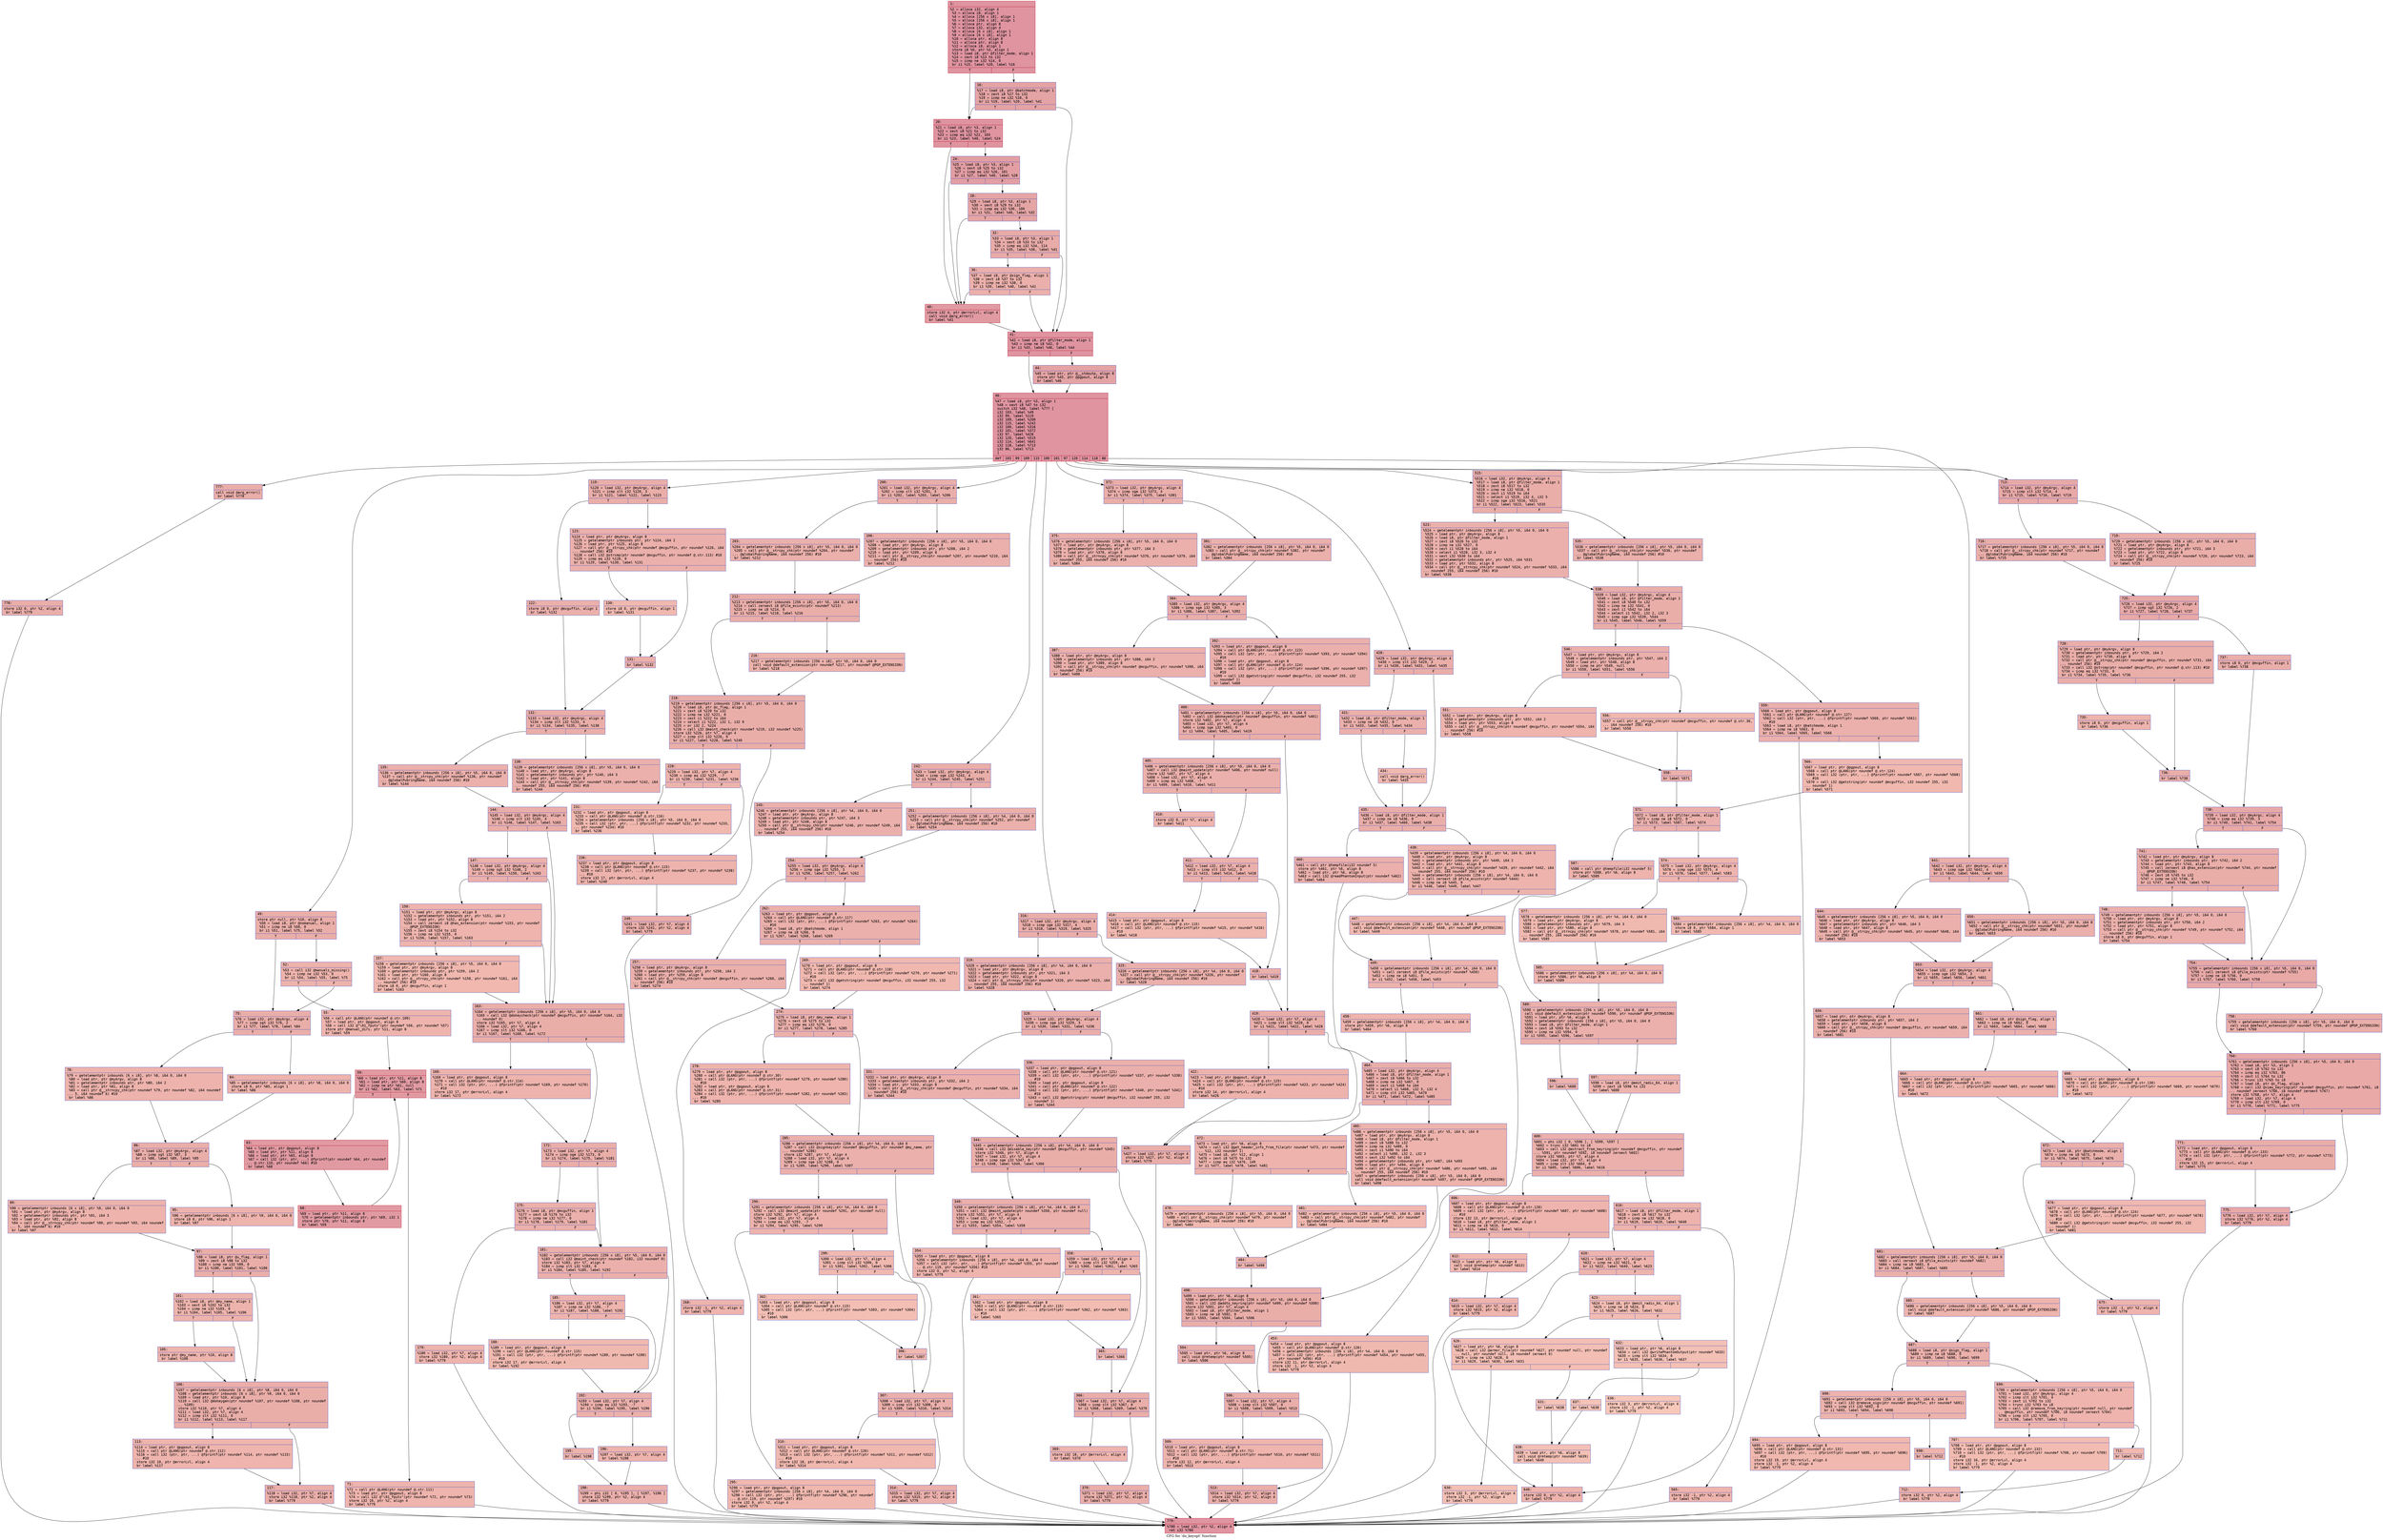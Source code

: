 digraph "CFG for 'do_keyopt' function" {
	label="CFG for 'do_keyopt' function";

	Node0x6000007aea80 [shape=record,color="#b70d28ff", style=filled, fillcolor="#b70d2870" fontname="Courier",label="{1:\l|  %2 = alloca i32, align 4\l  %3 = alloca i8, align 1\l  %4 = alloca [256 x i8], align 1\l  %5 = alloca [256 x i8], align 1\l  %6 = alloca ptr, align 8\l  %7 = alloca i32, align 4\l  %8 = alloca [6 x i8], align 1\l  %9 = alloca [6 x i8], align 1\l  %10 = alloca ptr, align 8\l  %11 = alloca ptr, align 8\l  %12 = alloca i8, align 1\l  store i8 %0, ptr %3, align 1\l  %13 = load i8, ptr @filter_mode, align 1\l  %14 = zext i8 %13 to i32\l  %15 = icmp ne i32 %14, 0\l  br i1 %15, label %20, label %16\l|{<s0>T|<s1>F}}"];
	Node0x6000007aea80:s0 -> Node0x6000007aeb20[tooltip="1 -> 20\nProbability 62.50%" ];
	Node0x6000007aea80:s1 -> Node0x6000007aead0[tooltip="1 -> 16\nProbability 37.50%" ];
	Node0x6000007aead0 [shape=record,color="#3d50c3ff", style=filled, fillcolor="#c32e3170" fontname="Courier",label="{16:\l|  %17 = load i8, ptr @batchmode, align 1\l  %18 = zext i8 %17 to i32\l  %19 = icmp ne i32 %18, 0\l  br i1 %19, label %20, label %41\l|{<s0>T|<s1>F}}"];
	Node0x6000007aead0:s0 -> Node0x6000007aeb20[tooltip="16 -> 20\nProbability 62.50%" ];
	Node0x6000007aead0:s1 -> Node0x6000007aed00[tooltip="16 -> 41\nProbability 37.50%" ];
	Node0x6000007aeb20 [shape=record,color="#b70d28ff", style=filled, fillcolor="#b70d2870" fontname="Courier",label="{20:\l|  %21 = load i8, ptr %3, align 1\l  %22 = sext i8 %21 to i32\l  %23 = icmp eq i32 %22, 103\l  br i1 %23, label %40, label %24\l|{<s0>T|<s1>F}}"];
	Node0x6000007aeb20:s0 -> Node0x6000007aecb0[tooltip="20 -> 40\nProbability 50.00%" ];
	Node0x6000007aeb20:s1 -> Node0x6000007aeb70[tooltip="20 -> 24\nProbability 50.00%" ];
	Node0x6000007aeb70 [shape=record,color="#3d50c3ff", style=filled, fillcolor="#be242e70" fontname="Courier",label="{24:\l|  %25 = load i8, ptr %3, align 1\l  %26 = sext i8 %25 to i32\l  %27 = icmp eq i32 %26, 101\l  br i1 %27, label %40, label %28\l|{<s0>T|<s1>F}}"];
	Node0x6000007aeb70:s0 -> Node0x6000007aecb0[tooltip="24 -> 40\nProbability 50.00%" ];
	Node0x6000007aeb70:s1 -> Node0x6000007aebc0[tooltip="24 -> 28\nProbability 50.00%" ];
	Node0x6000007aebc0 [shape=record,color="#3d50c3ff", style=filled, fillcolor="#c5333470" fontname="Courier",label="{28:\l|  %29 = load i8, ptr %3, align 1\l  %30 = sext i8 %29 to i32\l  %31 = icmp eq i32 %30, 100\l  br i1 %31, label %40, label %32\l|{<s0>T|<s1>F}}"];
	Node0x6000007aebc0:s0 -> Node0x6000007aecb0[tooltip="28 -> 40\nProbability 50.00%" ];
	Node0x6000007aebc0:s1 -> Node0x6000007aec10[tooltip="28 -> 32\nProbability 50.00%" ];
	Node0x6000007aec10 [shape=record,color="#3d50c3ff", style=filled, fillcolor="#cc403a70" fontname="Courier",label="{32:\l|  %33 = load i8, ptr %3, align 1\l  %34 = sext i8 %33 to i32\l  %35 = icmp eq i32 %34, 114\l  br i1 %35, label %36, label %41\l|{<s0>T|<s1>F}}"];
	Node0x6000007aec10:s0 -> Node0x6000007aec60[tooltip="32 -> 36\nProbability 50.00%" ];
	Node0x6000007aec10:s1 -> Node0x6000007aed00[tooltip="32 -> 41\nProbability 50.00%" ];
	Node0x6000007aec60 [shape=record,color="#3d50c3ff", style=filled, fillcolor="#d24b4070" fontname="Courier",label="{36:\l|  %37 = load i8, ptr @sign_flag, align 1\l  %38 = zext i8 %37 to i32\l  %39 = icmp ne i32 %38, 0\l  br i1 %39, label %40, label %41\l|{<s0>T|<s1>F}}"];
	Node0x6000007aec60:s0 -> Node0x6000007aecb0[tooltip="36 -> 40\nProbability 62.50%" ];
	Node0x6000007aec60:s1 -> Node0x6000007aed00[tooltip="36 -> 41\nProbability 37.50%" ];
	Node0x6000007aecb0 [shape=record,color="#b70d28ff", style=filled, fillcolor="#bb1b2c70" fontname="Courier",label="{40:\l|  store i32 4, ptr @errorLvl, align 4\l  call void @arg_error()\l  br label %41\l}"];
	Node0x6000007aecb0 -> Node0x6000007aed00[tooltip="40 -> 41\nProbability 100.00%" ];
	Node0x6000007aed00 [shape=record,color="#b70d28ff", style=filled, fillcolor="#b70d2870" fontname="Courier",label="{41:\l|  %42 = load i8, ptr @filter_mode, align 1\l  %43 = icmp ne i8 %42, 0\l  br i1 %43, label %46, label %44\l|{<s0>T|<s1>F}}"];
	Node0x6000007aed00:s0 -> Node0x6000007aeda0[tooltip="41 -> 46\nProbability 62.50%" ];
	Node0x6000007aed00:s1 -> Node0x6000007aed50[tooltip="41 -> 44\nProbability 37.50%" ];
	Node0x6000007aed50 [shape=record,color="#3d50c3ff", style=filled, fillcolor="#c32e3170" fontname="Courier",label="{44:\l|  %45 = load ptr, ptr @__stdoutp, align 8\l  store ptr %45, ptr @pgpout, align 8\l  br label %46\l}"];
	Node0x6000007aed50 -> Node0x6000007aeda0[tooltip="44 -> 46\nProbability 100.00%" ];
	Node0x6000007aeda0 [shape=record,color="#b70d28ff", style=filled, fillcolor="#b70d2870" fontname="Courier",label="{46:\l|  %47 = load i8, ptr %3, align 1\l  %48 = sext i8 %47 to i32\l  switch i32 %48, label %777 [\l    i32 103, label %49\l    i32 99, label %119\l    i32 109, label %200\l    i32 115, label %242\l    i32 100, label %316\l    i32 101, label %372\l    i32 97, label %428\l    i32 120, label %515\l    i32 114, label %641\l    i32 118, label %713\l    i32 86, label %713\l  ]\l|{<s0>def|<s1>103|<s2>99|<s3>109|<s4>115|<s5>100|<s6>101|<s7>97|<s8>120|<s9>114|<s10>118|<s11>86}}"];
	Node0x6000007aeda0:s0 -> Node0x6000007aab20[tooltip="46 -> 777\nProbability 8.33%" ];
	Node0x6000007aeda0:s1 -> Node0x6000007aedf0[tooltip="46 -> 49\nProbability 8.33%" ];
	Node0x6000007aeda0:s2 -> Node0x6000007af3e0[tooltip="46 -> 119\nProbability 8.33%" ];
	Node0x6000007aeda0:s3 -> Node0x6000007afb60[tooltip="46 -> 200\nProbability 8.33%" ];
	Node0x6000007aeda0:s4 -> Node0x6000007afe80[tooltip="46 -> 242\nProbability 8.33%" ];
	Node0x6000007aeda0:s5 -> Node0x6000007a84b0[tooltip="46 -> 316\nProbability 8.33%" ];
	Node0x6000007aeda0:s6 -> Node0x6000007a8960[tooltip="46 -> 372\nProbability 8.33%" ];
	Node0x6000007aeda0:s7 -> Node0x6000007a8e10[tooltip="46 -> 428\nProbability 8.33%" ];
	Node0x6000007aeda0:s8 -> Node0x6000007a94a0[tooltip="46 -> 515\nProbability 8.33%" ];
	Node0x6000007aeda0:s9 -> Node0x6000007a9f90[tooltip="46 -> 641\nProbability 8.33%" ];
	Node0x6000007aeda0:s10 -> Node0x6000007aa620[tooltip="46 -> 713\nProbability 16.67%" ];
	Node0x6000007aeda0:s11 -> Node0x6000007aa620[tooltip="46 -> 713\nProbability 16.67%" ];
	Node0x6000007aedf0 [shape=record,color="#3d50c3ff", style=filled, fillcolor="#d0473d70" fontname="Courier",label="{49:\l|  store ptr null, ptr %10, align 8\l  %50 = load i8, ptr @nomanual, align 1\l  %51 = icmp ne i8 %50, 0\l  br i1 %51, label %75, label %52\l|{<s0>T|<s1>F}}"];
	Node0x6000007aedf0:s0 -> Node0x6000007af020[tooltip="49 -> 75\nProbability 62.50%" ];
	Node0x6000007aedf0:s1 -> Node0x6000007aee40[tooltip="49 -> 52\nProbability 37.50%" ];
	Node0x6000007aee40 [shape=record,color="#3d50c3ff", style=filled, fillcolor="#d6524470" fontname="Courier",label="{52:\l|  %53 = call i32 @manuals_missing()\l  %54 = icmp ne i32 %53, 0\l  br i1 %54, label %55, label %75\l|{<s0>T|<s1>F}}"];
	Node0x6000007aee40:s0 -> Node0x6000007aee90[tooltip="52 -> 55\nProbability 62.50%" ];
	Node0x6000007aee40:s1 -> Node0x6000007af020[tooltip="52 -> 75\nProbability 37.50%" ];
	Node0x6000007aee90 [shape=record,color="#3d50c3ff", style=filled, fillcolor="#d8564670" fontname="Courier",label="{55:\l|  %56 = call ptr @LANG(ptr noundef @.str.109)\l  %57 = load ptr, ptr @pgpout, align 8\l  %58 = call i32 @\"\\01_fputs\"(ptr noundef %56, ptr noundef %57)\l  store ptr @manual_dirs, ptr %11, align 8\l  br label %59\l}"];
	Node0x6000007aee90 -> Node0x6000007aeee0[tooltip="55 -> 59\nProbability 100.00%" ];
	Node0x6000007aeee0 [shape=record,color="#b70d28ff", style=filled, fillcolor="#bb1b2c70" fontname="Courier",label="{59:\l|  %60 = load ptr, ptr %11, align 8\l  %61 = load ptr, ptr %60, align 8\l  %62 = icmp ne ptr %61, null\l  br i1 %62, label %63, label %71\l|{<s0>T|<s1>F}}"];
	Node0x6000007aeee0:s0 -> Node0x6000007aef30[tooltip="59 -> 63\nProbability 96.88%" ];
	Node0x6000007aeee0:s1 -> Node0x6000007aefd0[tooltip="59 -> 71\nProbability 3.12%" ];
	Node0x6000007aef30 [shape=record,color="#b70d28ff", style=filled, fillcolor="#bb1b2c70" fontname="Courier",label="{63:\l|  %64 = load ptr, ptr @pgpout, align 8\l  %65 = load ptr, ptr %11, align 8\l  %66 = load ptr, ptr %65, align 8\l  %67 = call i32 (ptr, ptr, ...) @fprintf(ptr noundef %64, ptr noundef\l... @.str.110, ptr noundef %66) #10\l  br label %68\l}"];
	Node0x6000007aef30 -> Node0x6000007aef80[tooltip="63 -> 68\nProbability 100.00%" ];
	Node0x6000007aef80 [shape=record,color="#b70d28ff", style=filled, fillcolor="#bb1b2c70" fontname="Courier",label="{68:\l|  %69 = load ptr, ptr %11, align 8\l  %70 = getelementptr inbounds ptr, ptr %69, i32 1\l  store ptr %70, ptr %11, align 8\l  br label %59\l}"];
	Node0x6000007aef80 -> Node0x6000007aeee0[tooltip="68 -> 59\nProbability 100.00%" ];
	Node0x6000007aefd0 [shape=record,color="#3d50c3ff", style=filled, fillcolor="#d8564670" fontname="Courier",label="{71:\l|  %72 = call ptr @LANG(ptr noundef @.str.111)\l  %73 = load ptr, ptr @pgpout, align 8\l  %74 = call i32 @\"\\01_fputs\"(ptr noundef %72, ptr noundef %73)\l  store i32 10, ptr %2, align 4\l  br label %779\l}"];
	Node0x6000007aefd0 -> Node0x6000007aabc0[tooltip="71 -> 779\nProbability 100.00%" ];
	Node0x6000007af020 [shape=record,color="#3d50c3ff", style=filled, fillcolor="#d0473d70" fontname="Courier",label="{75:\l|  %76 = load i32, ptr @myArgc, align 4\l  %77 = icmp sgt i32 %76, 2\l  br i1 %77, label %78, label %84\l|{<s0>T|<s1>F}}"];
	Node0x6000007af020:s0 -> Node0x6000007af070[tooltip="75 -> 78\nProbability 50.00%" ];
	Node0x6000007af020:s1 -> Node0x6000007af0c0[tooltip="75 -> 84\nProbability 50.00%" ];
	Node0x6000007af070 [shape=record,color="#3d50c3ff", style=filled, fillcolor="#d6524470" fontname="Courier",label="{78:\l|  %79 = getelementptr inbounds [6 x i8], ptr %8, i64 0, i64 0\l  %80 = load ptr, ptr @myArgv, align 8\l  %81 = getelementptr inbounds ptr, ptr %80, i64 2\l  %82 = load ptr, ptr %81, align 8\l  %83 = call ptr @__strncpy_chk(ptr noundef %79, ptr noundef %82, i64 noundef\l... 5, i64 noundef 6) #10\l  br label %86\l}"];
	Node0x6000007af070 -> Node0x6000007af110[tooltip="78 -> 86\nProbability 100.00%" ];
	Node0x6000007af0c0 [shape=record,color="#3d50c3ff", style=filled, fillcolor="#d6524470" fontname="Courier",label="{84:\l|  %85 = getelementptr inbounds [6 x i8], ptr %8, i64 0, i64 0\l  store i8 0, ptr %85, align 1\l  br label %86\l}"];
	Node0x6000007af0c0 -> Node0x6000007af110[tooltip="84 -> 86\nProbability 100.00%" ];
	Node0x6000007af110 [shape=record,color="#3d50c3ff", style=filled, fillcolor="#d0473d70" fontname="Courier",label="{86:\l|  %87 = load i32, ptr @myArgc, align 4\l  %88 = icmp sgt i32 %87, 3\l  br i1 %88, label %89, label %95\l|{<s0>T|<s1>F}}"];
	Node0x6000007af110:s0 -> Node0x6000007af160[tooltip="86 -> 89\nProbability 50.00%" ];
	Node0x6000007af110:s1 -> Node0x6000007af1b0[tooltip="86 -> 95\nProbability 50.00%" ];
	Node0x6000007af160 [shape=record,color="#3d50c3ff", style=filled, fillcolor="#d6524470" fontname="Courier",label="{89:\l|  %90 = getelementptr inbounds [6 x i8], ptr %9, i64 0, i64 0\l  %91 = load ptr, ptr @myArgv, align 8\l  %92 = getelementptr inbounds ptr, ptr %91, i64 3\l  %93 = load ptr, ptr %92, align 8\l  %94 = call ptr @__strncpy_chk(ptr noundef %90, ptr noundef %93, i64 noundef\l... 5, i64 noundef 6) #10\l  br label %97\l}"];
	Node0x6000007af160 -> Node0x6000007af200[tooltip="89 -> 97\nProbability 100.00%" ];
	Node0x6000007af1b0 [shape=record,color="#3d50c3ff", style=filled, fillcolor="#d6524470" fontname="Courier",label="{95:\l|  %96 = getelementptr inbounds [6 x i8], ptr %9, i64 0, i64 0\l  store i8 0, ptr %96, align 1\l  br label %97\l}"];
	Node0x6000007af1b0 -> Node0x6000007af200[tooltip="95 -> 97\nProbability 100.00%" ];
	Node0x6000007af200 [shape=record,color="#3d50c3ff", style=filled, fillcolor="#d0473d70" fontname="Courier",label="{97:\l|  %98 = load i8, ptr @u_flag, align 1\l  %99 = zext i8 %98 to i32\l  %100 = icmp ne i32 %99, 0\l  br i1 %100, label %101, label %106\l|{<s0>T|<s1>F}}"];
	Node0x6000007af200:s0 -> Node0x6000007af250[tooltip="97 -> 101\nProbability 62.50%" ];
	Node0x6000007af200:s1 -> Node0x6000007af2f0[tooltip="97 -> 106\nProbability 37.50%" ];
	Node0x6000007af250 [shape=record,color="#3d50c3ff", style=filled, fillcolor="#d6524470" fontname="Courier",label="{101:\l|  %102 = load i8, ptr @my_name, align 1\l  %103 = sext i8 %102 to i32\l  %104 = icmp ne i32 %103, 0\l  br i1 %104, label %105, label %106\l|{<s0>T|<s1>F}}"];
	Node0x6000007af250:s0 -> Node0x6000007af2a0[tooltip="101 -> 105\nProbability 62.50%" ];
	Node0x6000007af250:s1 -> Node0x6000007af2f0[tooltip="101 -> 106\nProbability 37.50%" ];
	Node0x6000007af2a0 [shape=record,color="#3d50c3ff", style=filled, fillcolor="#d8564670" fontname="Courier",label="{105:\l|  store ptr @my_name, ptr %10, align 8\l  br label %106\l}"];
	Node0x6000007af2a0 -> Node0x6000007af2f0[tooltip="105 -> 106\nProbability 100.00%" ];
	Node0x6000007af2f0 [shape=record,color="#3d50c3ff", style=filled, fillcolor="#d0473d70" fontname="Courier",label="{106:\l|  %107 = getelementptr inbounds [6 x i8], ptr %8, i64 0, i64 0\l  %108 = getelementptr inbounds [6 x i8], ptr %9, i64 0, i64 0\l  %109 = load ptr, ptr %10, align 8\l  %110 = call i32 @dokeygen(ptr noundef %107, ptr noundef %108, ptr noundef\l... %109)\l  store i32 %110, ptr %7, align 4\l  %111 = load i32, ptr %7, align 4\l  %112 = icmp slt i32 %111, 0\l  br i1 %112, label %113, label %117\l|{<s0>T|<s1>F}}"];
	Node0x6000007af2f0:s0 -> Node0x6000007af340[tooltip="106 -> 113\nProbability 37.50%" ];
	Node0x6000007af2f0:s1 -> Node0x6000007af390[tooltip="106 -> 117\nProbability 62.50%" ];
	Node0x6000007af340 [shape=record,color="#3d50c3ff", style=filled, fillcolor="#d8564670" fontname="Courier",label="{113:\l|  %114 = load ptr, ptr @pgpout, align 8\l  %115 = call ptr @LANG(ptr noundef @.str.112)\l  %116 = call i32 (ptr, ptr, ...) @fprintf(ptr noundef %114, ptr noundef %115)\l... #10\l  store i32 10, ptr @errorLvl, align 4\l  br label %117\l}"];
	Node0x6000007af340 -> Node0x6000007af390[tooltip="113 -> 117\nProbability 100.00%" ];
	Node0x6000007af390 [shape=record,color="#3d50c3ff", style=filled, fillcolor="#d0473d70" fontname="Courier",label="{117:\l|  %118 = load i32, ptr %7, align 4\l  store i32 %118, ptr %2, align 4\l  br label %779\l}"];
	Node0x6000007af390 -> Node0x6000007aabc0[tooltip="117 -> 779\nProbability 100.00%" ];
	Node0x6000007af3e0 [shape=record,color="#3d50c3ff", style=filled, fillcolor="#d0473d70" fontname="Courier",label="{119:\l|  %120 = load i32, ptr @myArgc, align 4\l  %121 = icmp slt i32 %120, 3\l  br i1 %121, label %122, label %123\l|{<s0>T|<s1>F}}"];
	Node0x6000007af3e0:s0 -> Node0x6000007af430[tooltip="119 -> 122\nProbability 50.00%" ];
	Node0x6000007af3e0:s1 -> Node0x6000007af480[tooltip="119 -> 123\nProbability 50.00%" ];
	Node0x6000007af430 [shape=record,color="#3d50c3ff", style=filled, fillcolor="#d24b4070" fontname="Courier",label="{122:\l|  store i8 0, ptr @mcguffin, align 1\l  br label %132\l}"];
	Node0x6000007af430 -> Node0x6000007af570[tooltip="122 -> 132\nProbability 100.00%" ];
	Node0x6000007af480 [shape=record,color="#3d50c3ff", style=filled, fillcolor="#d24b4070" fontname="Courier",label="{123:\l|  %124 = load ptr, ptr @myArgv, align 8\l  %125 = getelementptr inbounds ptr, ptr %124, i64 2\l  %126 = load ptr, ptr %125, align 8\l  %127 = call ptr @__strcpy_chk(ptr noundef @mcguffin, ptr noundef %126, i64\l... noundef 256) #10\l  %128 = call i32 @strcmp(ptr noundef @mcguffin, ptr noundef @.str.113) #10\l  %129 = icmp eq i32 %128, 0\l  br i1 %129, label %130, label %131\l|{<s0>T|<s1>F}}"];
	Node0x6000007af480:s0 -> Node0x6000007af4d0[tooltip="123 -> 130\nProbability 37.50%" ];
	Node0x6000007af480:s1 -> Node0x6000007af520[tooltip="123 -> 131\nProbability 62.50%" ];
	Node0x6000007af4d0 [shape=record,color="#3d50c3ff", style=filled, fillcolor="#dc5d4a70" fontname="Courier",label="{130:\l|  store i8 0, ptr @mcguffin, align 1\l  br label %131\l}"];
	Node0x6000007af4d0 -> Node0x6000007af520[tooltip="130 -> 131\nProbability 100.00%" ];
	Node0x6000007af520 [shape=record,color="#3d50c3ff", style=filled, fillcolor="#d24b4070" fontname="Courier",label="{131:\l|  br label %132\l}"];
	Node0x6000007af520 -> Node0x6000007af570[tooltip="131 -> 132\nProbability 100.00%" ];
	Node0x6000007af570 [shape=record,color="#3d50c3ff", style=filled, fillcolor="#d0473d70" fontname="Courier",label="{132:\l|  %133 = load i32, ptr @myArgc, align 4\l  %134 = icmp slt i32 %133, 4\l  br i1 %134, label %135, label %138\l|{<s0>T|<s1>F}}"];
	Node0x6000007af570:s0 -> Node0x6000007af5c0[tooltip="132 -> 135\nProbability 50.00%" ];
	Node0x6000007af570:s1 -> Node0x6000007af610[tooltip="132 -> 138\nProbability 50.00%" ];
	Node0x6000007af5c0 [shape=record,color="#3d50c3ff", style=filled, fillcolor="#d24b4070" fontname="Courier",label="{135:\l|  %136 = getelementptr inbounds [256 x i8], ptr %5, i64 0, i64 0\l  %137 = call ptr @__strcpy_chk(ptr noundef %136, ptr noundef\l... @globalPubringName, i64 noundef 256) #10\l  br label %144\l}"];
	Node0x6000007af5c0 -> Node0x6000007af660[tooltip="135 -> 144\nProbability 100.00%" ];
	Node0x6000007af610 [shape=record,color="#3d50c3ff", style=filled, fillcolor="#d24b4070" fontname="Courier",label="{138:\l|  %139 = getelementptr inbounds [256 x i8], ptr %5, i64 0, i64 0\l  %140 = load ptr, ptr @myArgv, align 8\l  %141 = getelementptr inbounds ptr, ptr %140, i64 3\l  %142 = load ptr, ptr %141, align 8\l  %143 = call ptr @__strncpy_chk(ptr noundef %139, ptr noundef %142, i64\l... noundef 255, i64 noundef 256) #10\l  br label %144\l}"];
	Node0x6000007af610 -> Node0x6000007af660[tooltip="138 -> 144\nProbability 100.00%" ];
	Node0x6000007af660 [shape=record,color="#3d50c3ff", style=filled, fillcolor="#d0473d70" fontname="Courier",label="{144:\l|  %145 = load i32, ptr @myArgc, align 4\l  %146 = icmp slt i32 %145, 4\l  br i1 %146, label %147, label %163\l|{<s0>T|<s1>F}}"];
	Node0x6000007af660:s0 -> Node0x6000007af6b0[tooltip="144 -> 147\nProbability 50.00%" ];
	Node0x6000007af660:s1 -> Node0x6000007af7a0[tooltip="144 -> 163\nProbability 50.00%" ];
	Node0x6000007af6b0 [shape=record,color="#3d50c3ff", style=filled, fillcolor="#d24b4070" fontname="Courier",label="{147:\l|  %148 = load i32, ptr @myArgc, align 4\l  %149 = icmp sgt i32 %148, 2\l  br i1 %149, label %150, label %163\l|{<s0>T|<s1>F}}"];
	Node0x6000007af6b0:s0 -> Node0x6000007af700[tooltip="147 -> 150\nProbability 50.00%" ];
	Node0x6000007af6b0:s1 -> Node0x6000007af7a0[tooltip="147 -> 163\nProbability 50.00%" ];
	Node0x6000007af700 [shape=record,color="#3d50c3ff", style=filled, fillcolor="#d8564670" fontname="Courier",label="{150:\l|  %151 = load ptr, ptr @myArgv, align 8\l  %152 = getelementptr inbounds ptr, ptr %151, i64 2\l  %153 = load ptr, ptr %152, align 8\l  %154 = call zeroext i8 @has_extension(ptr noundef %153, ptr noundef\l... @PGP_EXTENSION)\l  %155 = zext i8 %154 to i32\l  %156 = icmp ne i32 %155, 0\l  br i1 %156, label %157, label %163\l|{<s0>T|<s1>F}}"];
	Node0x6000007af700:s0 -> Node0x6000007af750[tooltip="150 -> 157\nProbability 62.50%" ];
	Node0x6000007af700:s1 -> Node0x6000007af7a0[tooltip="150 -> 163\nProbability 37.50%" ];
	Node0x6000007af750 [shape=record,color="#3d50c3ff", style=filled, fillcolor="#dc5d4a70" fontname="Courier",label="{157:\l|  %158 = getelementptr inbounds [256 x i8], ptr %5, i64 0, i64 0\l  %159 = load ptr, ptr @myArgv, align 8\l  %160 = getelementptr inbounds ptr, ptr %159, i64 2\l  %161 = load ptr, ptr %160, align 8\l  %162 = call ptr @__strcpy_chk(ptr noundef %158, ptr noundef %161, i64\l... noundef 256) #10\l  store i8 0, ptr @mcguffin, align 1\l  br label %163\l}"];
	Node0x6000007af750 -> Node0x6000007af7a0[tooltip="157 -> 163\nProbability 100.00%" ];
	Node0x6000007af7a0 [shape=record,color="#3d50c3ff", style=filled, fillcolor="#d0473d70" fontname="Courier",label="{163:\l|  %164 = getelementptr inbounds [256 x i8], ptr %5, i64 0, i64 0\l  %165 = call i32 @dokeycheck(ptr noundef @mcguffin, ptr noundef %164, i32\l... noundef 0)\l  store i32 %165, ptr %7, align 4\l  %166 = load i32, ptr %7, align 4\l  %167 = icmp slt i32 %166, 0\l  br i1 %167, label %168, label %172\l|{<s0>T|<s1>F}}"];
	Node0x6000007af7a0:s0 -> Node0x6000007af7f0[tooltip="163 -> 168\nProbability 37.50%" ];
	Node0x6000007af7a0:s1 -> Node0x6000007af840[tooltip="163 -> 172\nProbability 62.50%" ];
	Node0x6000007af7f0 [shape=record,color="#3d50c3ff", style=filled, fillcolor="#d6524470" fontname="Courier",label="{168:\l|  %169 = load ptr, ptr @pgpout, align 8\l  %170 = call ptr @LANG(ptr noundef @.str.114)\l  %171 = call i32 (ptr, ptr, ...) @fprintf(ptr noundef %169, ptr noundef %170)\l... #10\l  store i32 17, ptr @errorLvl, align 4\l  br label %172\l}"];
	Node0x6000007af7f0 -> Node0x6000007af840[tooltip="168 -> 172\nProbability 100.00%" ];
	Node0x6000007af840 [shape=record,color="#3d50c3ff", style=filled, fillcolor="#d0473d70" fontname="Courier",label="{172:\l|  %173 = load i32, ptr %7, align 4\l  %174 = icmp sge i32 %173, 0\l  br i1 %174, label %175, label %181\l|{<s0>T|<s1>F}}"];
	Node0x6000007af840:s0 -> Node0x6000007af890[tooltip="172 -> 175\nProbability 50.00%" ];
	Node0x6000007af840:s1 -> Node0x6000007af930[tooltip="172 -> 181\nProbability 50.00%" ];
	Node0x6000007af890 [shape=record,color="#3d50c3ff", style=filled, fillcolor="#d24b4070" fontname="Courier",label="{175:\l|  %176 = load i8, ptr @mcguffin, align 1\l  %177 = sext i8 %176 to i32\l  %178 = icmp ne i32 %177, 0\l  br i1 %178, label %179, label %181\l|{<s0>T|<s1>F}}"];
	Node0x6000007af890:s0 -> Node0x6000007af8e0[tooltip="175 -> 179\nProbability 62.50%" ];
	Node0x6000007af890:s1 -> Node0x6000007af930[tooltip="175 -> 181\nProbability 37.50%" ];
	Node0x6000007af8e0 [shape=record,color="#3d50c3ff", style=filled, fillcolor="#d8564670" fontname="Courier",label="{179:\l|  %180 = load i32, ptr %7, align 4\l  store i32 %180, ptr %2, align 4\l  br label %779\l}"];
	Node0x6000007af8e0 -> Node0x6000007aabc0[tooltip="179 -> 779\nProbability 100.00%" ];
	Node0x6000007af930 [shape=record,color="#3d50c3ff", style=filled, fillcolor="#d24b4070" fontname="Courier",label="{181:\l|  %182 = getelementptr inbounds [256 x i8], ptr %5, i64 0, i64 0\l  %183 = call i32 @maint_check(ptr noundef %182, i32 noundef 0)\l  store i32 %183, ptr %7, align 4\l  %184 = icmp slt i32 %183, 0\l  br i1 %184, label %185, label %192\l|{<s0>T|<s1>F}}"];
	Node0x6000007af930:s0 -> Node0x6000007af980[tooltip="181 -> 185\nProbability 37.50%" ];
	Node0x6000007af930:s1 -> Node0x6000007afa20[tooltip="181 -> 192\nProbability 62.50%" ];
	Node0x6000007af980 [shape=record,color="#3d50c3ff", style=filled, fillcolor="#d8564670" fontname="Courier",label="{185:\l|  %186 = load i32, ptr %7, align 4\l  %187 = icmp ne i32 %186, -7\l  br i1 %187, label %188, label %192\l|{<s0>T|<s1>F}}"];
	Node0x6000007af980:s0 -> Node0x6000007af9d0[tooltip="185 -> 188\nProbability 50.00%" ];
	Node0x6000007af980:s1 -> Node0x6000007afa20[tooltip="185 -> 192\nProbability 50.00%" ];
	Node0x6000007af9d0 [shape=record,color="#3d50c3ff", style=filled, fillcolor="#de614d70" fontname="Courier",label="{188:\l|  %189 = load ptr, ptr @pgpout, align 8\l  %190 = call ptr @LANG(ptr noundef @.str.115)\l  %191 = call i32 (ptr, ptr, ...) @fprintf(ptr noundef %189, ptr noundef %190)\l... #10\l  store i32 17, ptr @errorLvl, align 4\l  br label %192\l}"];
	Node0x6000007af9d0 -> Node0x6000007afa20[tooltip="188 -> 192\nProbability 100.00%" ];
	Node0x6000007afa20 [shape=record,color="#3d50c3ff", style=filled, fillcolor="#d24b4070" fontname="Courier",label="{192:\l|  %193 = load i32, ptr %7, align 4\l  %194 = icmp eq i32 %193, -7\l  br i1 %194, label %195, label %196\l|{<s0>T|<s1>F}}"];
	Node0x6000007afa20:s0 -> Node0x6000007afa70[tooltip="192 -> 195\nProbability 50.00%" ];
	Node0x6000007afa20:s1 -> Node0x6000007afac0[tooltip="192 -> 196\nProbability 50.00%" ];
	Node0x6000007afa70 [shape=record,color="#3d50c3ff", style=filled, fillcolor="#d6524470" fontname="Courier",label="{195:\l|  br label %198\l}"];
	Node0x6000007afa70 -> Node0x6000007afb10[tooltip="195 -> 198\nProbability 100.00%" ];
	Node0x6000007afac0 [shape=record,color="#3d50c3ff", style=filled, fillcolor="#d6524470" fontname="Courier",label="{196:\l|  %197 = load i32, ptr %7, align 4\l  br label %198\l}"];
	Node0x6000007afac0 -> Node0x6000007afb10[tooltip="196 -> 198\nProbability 100.00%" ];
	Node0x6000007afb10 [shape=record,color="#3d50c3ff", style=filled, fillcolor="#d24b4070" fontname="Courier",label="{198:\l|  %199 = phi i32 [ 0, %195 ], [ %197, %196 ]\l  store i32 %199, ptr %2, align 4\l  br label %779\l}"];
	Node0x6000007afb10 -> Node0x6000007aabc0[tooltip="198 -> 779\nProbability 100.00%" ];
	Node0x6000007afb60 [shape=record,color="#3d50c3ff", style=filled, fillcolor="#d0473d70" fontname="Courier",label="{200:\l|  %201 = load i32, ptr @myArgc, align 4\l  %202 = icmp slt i32 %201, 3\l  br i1 %202, label %203, label %206\l|{<s0>T|<s1>F}}"];
	Node0x6000007afb60:s0 -> Node0x6000007afbb0[tooltip="200 -> 203\nProbability 50.00%" ];
	Node0x6000007afb60:s1 -> Node0x6000007afc00[tooltip="200 -> 206\nProbability 50.00%" ];
	Node0x6000007afbb0 [shape=record,color="#3d50c3ff", style=filled, fillcolor="#d24b4070" fontname="Courier",label="{203:\l|  %204 = getelementptr inbounds [256 x i8], ptr %5, i64 0, i64 0\l  %205 = call ptr @__strcpy_chk(ptr noundef %204, ptr noundef\l... @globalPubringName, i64 noundef 256) #10\l  br label %212\l}"];
	Node0x6000007afbb0 -> Node0x6000007afc50[tooltip="203 -> 212\nProbability 100.00%" ];
	Node0x6000007afc00 [shape=record,color="#3d50c3ff", style=filled, fillcolor="#d24b4070" fontname="Courier",label="{206:\l|  %207 = getelementptr inbounds [256 x i8], ptr %5, i64 0, i64 0\l  %208 = load ptr, ptr @myArgv, align 8\l  %209 = getelementptr inbounds ptr, ptr %208, i64 2\l  %210 = load ptr, ptr %209, align 8\l  %211 = call ptr @__strcpy_chk(ptr noundef %207, ptr noundef %210, i64\l... noundef 256) #10\l  br label %212\l}"];
	Node0x6000007afc00 -> Node0x6000007afc50[tooltip="206 -> 212\nProbability 100.00%" ];
	Node0x6000007afc50 [shape=record,color="#3d50c3ff", style=filled, fillcolor="#d0473d70" fontname="Courier",label="{212:\l|  %213 = getelementptr inbounds [256 x i8], ptr %5, i64 0, i64 0\l  %214 = call zeroext i8 @file_exists(ptr noundef %213)\l  %215 = icmp ne i8 %214, 0\l  br i1 %215, label %218, label %216\l|{<s0>T|<s1>F}}"];
	Node0x6000007afc50:s0 -> Node0x6000007afcf0[tooltip="212 -> 218\nProbability 62.50%" ];
	Node0x6000007afc50:s1 -> Node0x6000007afca0[tooltip="212 -> 216\nProbability 37.50%" ];
	Node0x6000007afca0 [shape=record,color="#3d50c3ff", style=filled, fillcolor="#d6524470" fontname="Courier",label="{216:\l|  %217 = getelementptr inbounds [256 x i8], ptr %5, i64 0, i64 0\l  call void @default_extension(ptr noundef %217, ptr noundef @PGP_EXTENSION)\l  br label %218\l}"];
	Node0x6000007afca0 -> Node0x6000007afcf0[tooltip="216 -> 218\nProbability 100.00%" ];
	Node0x6000007afcf0 [shape=record,color="#3d50c3ff", style=filled, fillcolor="#d0473d70" fontname="Courier",label="{218:\l|  %219 = getelementptr inbounds [256 x i8], ptr %5, i64 0, i64 0\l  %220 = load i8, ptr @c_flag, align 1\l  %221 = zext i8 %220 to i32\l  %222 = icmp ne i32 %221, 0\l  %223 = zext i1 %222 to i64\l  %224 = select i1 %222, i32 1, i32 0\l  %225 = or i32 2, %224\l  %226 = call i32 @maint_check(ptr noundef %219, i32 noundef %225)\l  store i32 %226, ptr %7, align 4\l  %227 = icmp slt i32 %226, 0\l  br i1 %227, label %228, label %240\l|{<s0>T|<s1>F}}"];
	Node0x6000007afcf0:s0 -> Node0x6000007afd40[tooltip="218 -> 228\nProbability 37.50%" ];
	Node0x6000007afcf0:s1 -> Node0x6000007afe30[tooltip="218 -> 240\nProbability 62.50%" ];
	Node0x6000007afd40 [shape=record,color="#3d50c3ff", style=filled, fillcolor="#d6524470" fontname="Courier",label="{228:\l|  %229 = load i32, ptr %7, align 4\l  %230 = icmp eq i32 %229, -7\l  br i1 %230, label %231, label %236\l|{<s0>T|<s1>F}}"];
	Node0x6000007afd40:s0 -> Node0x6000007afd90[tooltip="228 -> 231\nProbability 50.00%" ];
	Node0x6000007afd40:s1 -> Node0x6000007afde0[tooltip="228 -> 236\nProbability 50.00%" ];
	Node0x6000007afd90 [shape=record,color="#3d50c3ff", style=filled, fillcolor="#dc5d4a70" fontname="Courier",label="{231:\l|  %232 = load ptr, ptr @pgpout, align 8\l  %233 = call ptr @LANG(ptr noundef @.str.116)\l  %234 = getelementptr inbounds [256 x i8], ptr %5, i64 0, i64 0\l  %235 = call i32 (ptr, ptr, ...) @fprintf(ptr noundef %232, ptr noundef %233,\l... ptr noundef %234) #10\l  br label %236\l}"];
	Node0x6000007afd90 -> Node0x6000007afde0[tooltip="231 -> 236\nProbability 100.00%" ];
	Node0x6000007afde0 [shape=record,color="#3d50c3ff", style=filled, fillcolor="#d6524470" fontname="Courier",label="{236:\l|  %237 = load ptr, ptr @pgpout, align 8\l  %238 = call ptr @LANG(ptr noundef @.str.115)\l  %239 = call i32 (ptr, ptr, ...) @fprintf(ptr noundef %237, ptr noundef %238)\l... #10\l  store i32 17, ptr @errorLvl, align 4\l  br label %240\l}"];
	Node0x6000007afde0 -> Node0x6000007afe30[tooltip="236 -> 240\nProbability 100.00%" ];
	Node0x6000007afe30 [shape=record,color="#3d50c3ff", style=filled, fillcolor="#d0473d70" fontname="Courier",label="{240:\l|  %241 = load i32, ptr %7, align 4\l  store i32 %241, ptr %2, align 4\l  br label %779\l}"];
	Node0x6000007afe30 -> Node0x6000007aabc0[tooltip="240 -> 779\nProbability 100.00%" ];
	Node0x6000007afe80 [shape=record,color="#3d50c3ff", style=filled, fillcolor="#d0473d70" fontname="Courier",label="{242:\l|  %243 = load i32, ptr @myArgc, align 4\l  %244 = icmp sge i32 %243, 4\l  br i1 %244, label %245, label %251\l|{<s0>T|<s1>F}}"];
	Node0x6000007afe80:s0 -> Node0x6000007afed0[tooltip="242 -> 245\nProbability 50.00%" ];
	Node0x6000007afe80:s1 -> Node0x6000007aff20[tooltip="242 -> 251\nProbability 50.00%" ];
	Node0x6000007afed0 [shape=record,color="#3d50c3ff", style=filled, fillcolor="#d24b4070" fontname="Courier",label="{245:\l|  %246 = getelementptr inbounds [256 x i8], ptr %4, i64 0, i64 0\l  %247 = load ptr, ptr @myArgv, align 8\l  %248 = getelementptr inbounds ptr, ptr %247, i64 3\l  %249 = load ptr, ptr %248, align 8\l  %250 = call ptr @__strncpy_chk(ptr noundef %246, ptr noundef %249, i64\l... noundef 255, i64 noundef 256) #10\l  br label %254\l}"];
	Node0x6000007afed0 -> Node0x6000007aff70[tooltip="245 -> 254\nProbability 100.00%" ];
	Node0x6000007aff20 [shape=record,color="#3d50c3ff", style=filled, fillcolor="#d24b4070" fontname="Courier",label="{251:\l|  %252 = getelementptr inbounds [256 x i8], ptr %4, i64 0, i64 0\l  %253 = call ptr @__strcpy_chk(ptr noundef %252, ptr noundef\l... @globalPubringName, i64 noundef 256) #10\l  br label %254\l}"];
	Node0x6000007aff20 -> Node0x6000007aff70[tooltip="251 -> 254\nProbability 100.00%" ];
	Node0x6000007aff70 [shape=record,color="#3d50c3ff", style=filled, fillcolor="#d0473d70" fontname="Courier",label="{254:\l|  %255 = load i32, ptr @myArgc, align 4\l  %256 = icmp sge i32 %255, 3\l  br i1 %256, label %257, label %262\l|{<s0>T|<s1>F}}"];
	Node0x6000007aff70:s0 -> Node0x6000007a8000[tooltip="254 -> 257\nProbability 50.00%" ];
	Node0x6000007aff70:s1 -> Node0x6000007a8050[tooltip="254 -> 262\nProbability 50.00%" ];
	Node0x6000007a8000 [shape=record,color="#3d50c3ff", style=filled, fillcolor="#d24b4070" fontname="Courier",label="{257:\l|  %258 = load ptr, ptr @myArgv, align 8\l  %259 = getelementptr inbounds ptr, ptr %258, i64 2\l  %260 = load ptr, ptr %259, align 8\l  %261 = call ptr @__strcpy_chk(ptr noundef @mcguffin, ptr noundef %260, i64\l... noundef 256) #10\l  br label %274\l}"];
	Node0x6000007a8000 -> Node0x6000007a8140[tooltip="257 -> 274\nProbability 100.00%" ];
	Node0x6000007a8050 [shape=record,color="#3d50c3ff", style=filled, fillcolor="#d24b4070" fontname="Courier",label="{262:\l|  %263 = load ptr, ptr @pgpout, align 8\l  %264 = call ptr @LANG(ptr noundef @.str.117)\l  %265 = call i32 (ptr, ptr, ...) @fprintf(ptr noundef %263, ptr noundef %264)\l... #10\l  %266 = load i8, ptr @batchmode, align 1\l  %267 = icmp ne i8 %266, 0\l  br i1 %267, label %268, label %269\l|{<s0>T|<s1>F}}"];
	Node0x6000007a8050:s0 -> Node0x6000007a80a0[tooltip="262 -> 268\nProbability 62.50%" ];
	Node0x6000007a8050:s1 -> Node0x6000007a80f0[tooltip="262 -> 269\nProbability 37.50%" ];
	Node0x6000007a80a0 [shape=record,color="#3d50c3ff", style=filled, fillcolor="#d8564670" fontname="Courier",label="{268:\l|  store i32 -1, ptr %2, align 4\l  br label %779\l}"];
	Node0x6000007a80a0 -> Node0x6000007aabc0[tooltip="268 -> 779\nProbability 100.00%" ];
	Node0x6000007a80f0 [shape=record,color="#3d50c3ff", style=filled, fillcolor="#dc5d4a70" fontname="Courier",label="{269:\l|  %270 = load ptr, ptr @pgpout, align 8\l  %271 = call ptr @LANG(ptr noundef @.str.118)\l  %272 = call i32 (ptr, ptr, ...) @fprintf(ptr noundef %270, ptr noundef %271)\l... #10\l  %273 = call i32 @getstring(ptr noundef @mcguffin, i32 noundef 255, i32\l... noundef 1)\l  br label %274\l}"];
	Node0x6000007a80f0 -> Node0x6000007a8140[tooltip="269 -> 274\nProbability 100.00%" ];
	Node0x6000007a8140 [shape=record,color="#3d50c3ff", style=filled, fillcolor="#d24b4070" fontname="Courier",label="{274:\l|  %275 = load i8, ptr @my_name, align 1\l  %276 = sext i8 %275 to i32\l  %277 = icmp eq i32 %276, 0\l  br i1 %277, label %278, label %285\l|{<s0>T|<s1>F}}"];
	Node0x6000007a8140:s0 -> Node0x6000007a8190[tooltip="274 -> 278\nProbability 37.50%" ];
	Node0x6000007a8140:s1 -> Node0x6000007a81e0[tooltip="274 -> 285\nProbability 62.50%" ];
	Node0x6000007a8190 [shape=record,color="#3d50c3ff", style=filled, fillcolor="#d8564670" fontname="Courier",label="{278:\l|  %279 = load ptr, ptr @pgpout, align 8\l  %280 = call ptr @LANG(ptr noundef @.str.30)\l  %281 = call i32 (ptr, ptr, ...) @fprintf(ptr noundef %279, ptr noundef %280)\l... #10\l  %282 = load ptr, ptr @pgpout, align 8\l  %283 = call ptr @LANG(ptr noundef @.str.31)\l  %284 = call i32 (ptr, ptr, ...) @fprintf(ptr noundef %282, ptr noundef %283)\l... #10\l  br label %285\l}"];
	Node0x6000007a8190 -> Node0x6000007a81e0[tooltip="278 -> 285\nProbability 100.00%" ];
	Node0x6000007a81e0 [shape=record,color="#3d50c3ff", style=filled, fillcolor="#d24b4070" fontname="Courier",label="{285:\l|  %286 = getelementptr inbounds [256 x i8], ptr %4, i64 0, i64 0\l  %287 = call i32 @signkey(ptr noundef @mcguffin, ptr noundef @my_name, ptr\l... noundef %286)\l  store i32 %287, ptr %7, align 4\l  %288 = load i32, ptr %7, align 4\l  %289 = icmp sge i32 %288, 0\l  br i1 %289, label %290, label %307\l|{<s0>T|<s1>F}}"];
	Node0x6000007a81e0:s0 -> Node0x6000007a8230[tooltip="285 -> 290\nProbability 50.00%" ];
	Node0x6000007a81e0:s1 -> Node0x6000007a83c0[tooltip="285 -> 307\nProbability 50.00%" ];
	Node0x6000007a8230 [shape=record,color="#3d50c3ff", style=filled, fillcolor="#d6524470" fontname="Courier",label="{290:\l|  %291 = getelementptr inbounds [256 x i8], ptr %4, i64 0, i64 0\l  %292 = call i32 @maint_update(ptr noundef %291, ptr noundef null)\l  store i32 %292, ptr %7, align 4\l  %293 = load i32, ptr %7, align 4\l  %294 = icmp eq i32 %293, -7\l  br i1 %294, label %295, label %299\l|{<s0>T|<s1>F}}"];
	Node0x6000007a8230:s0 -> Node0x6000007a8280[tooltip="290 -> 295\nProbability 50.00%" ];
	Node0x6000007a8230:s1 -> Node0x6000007a82d0[tooltip="290 -> 299\nProbability 50.00%" ];
	Node0x6000007a8280 [shape=record,color="#3d50c3ff", style=filled, fillcolor="#dc5d4a70" fontname="Courier",label="{295:\l|  %296 = load ptr, ptr @pgpout, align 8\l  %297 = getelementptr inbounds [256 x i8], ptr %4, i64 0, i64 0\l  %298 = call i32 (ptr, ptr, ...) @fprintf(ptr noundef %296, ptr noundef\l... @.str.119, ptr noundef %297) #10\l  store i32 0, ptr %2, align 4\l  br label %779\l}"];
	Node0x6000007a8280 -> Node0x6000007aabc0[tooltip="295 -> 779\nProbability 100.00%" ];
	Node0x6000007a82d0 [shape=record,color="#3d50c3ff", style=filled, fillcolor="#dc5d4a70" fontname="Courier",label="{299:\l|  %300 = load i32, ptr %7, align 4\l  %301 = icmp slt i32 %300, 0\l  br i1 %301, label %302, label %306\l|{<s0>T|<s1>F}}"];
	Node0x6000007a82d0:s0 -> Node0x6000007a8320[tooltip="299 -> 302\nProbability 37.50%" ];
	Node0x6000007a82d0:s1 -> Node0x6000007a8370[tooltip="299 -> 306\nProbability 62.50%" ];
	Node0x6000007a8320 [shape=record,color="#3d50c3ff", style=filled, fillcolor="#e36c5570" fontname="Courier",label="{302:\l|  %303 = load ptr, ptr @pgpout, align 8\l  %304 = call ptr @LANG(ptr noundef @.str.115)\l  %305 = call i32 (ptr, ptr, ...) @fprintf(ptr noundef %303, ptr noundef %304)\l... #10\l  br label %306\l}"];
	Node0x6000007a8320 -> Node0x6000007a8370[tooltip="302 -> 306\nProbability 100.00%" ];
	Node0x6000007a8370 [shape=record,color="#3d50c3ff", style=filled, fillcolor="#dc5d4a70" fontname="Courier",label="{306:\l|  br label %307\l}"];
	Node0x6000007a8370 -> Node0x6000007a83c0[tooltip="306 -> 307\nProbability 100.00%" ];
	Node0x6000007a83c0 [shape=record,color="#3d50c3ff", style=filled, fillcolor="#d24b4070" fontname="Courier",label="{307:\l|  %308 = load i32, ptr %7, align 4\l  %309 = icmp slt i32 %308, 0\l  br i1 %309, label %310, label %314\l|{<s0>T|<s1>F}}"];
	Node0x6000007a83c0:s0 -> Node0x6000007a8410[tooltip="307 -> 310\nProbability 37.50%" ];
	Node0x6000007a83c0:s1 -> Node0x6000007a8460[tooltip="307 -> 314\nProbability 62.50%" ];
	Node0x6000007a8410 [shape=record,color="#3d50c3ff", style=filled, fillcolor="#dc5d4a70" fontname="Courier",label="{310:\l|  %311 = load ptr, ptr @pgpout, align 8\l  %312 = call ptr @LANG(ptr noundef @.str.120)\l  %313 = call i32 (ptr, ptr, ...) @fprintf(ptr noundef %311, ptr noundef %312)\l... #10\l  store i32 18, ptr @errorLvl, align 4\l  br label %314\l}"];
	Node0x6000007a8410 -> Node0x6000007a8460[tooltip="310 -> 314\nProbability 100.00%" ];
	Node0x6000007a8460 [shape=record,color="#3d50c3ff", style=filled, fillcolor="#d24b4070" fontname="Courier",label="{314:\l|  %315 = load i32, ptr %7, align 4\l  store i32 %315, ptr %2, align 4\l  br label %779\l}"];
	Node0x6000007a8460 -> Node0x6000007aabc0[tooltip="314 -> 779\nProbability 100.00%" ];
	Node0x6000007a84b0 [shape=record,color="#3d50c3ff", style=filled, fillcolor="#d0473d70" fontname="Courier",label="{316:\l|  %317 = load i32, ptr @myArgc, align 4\l  %318 = icmp sge i32 %317, 4\l  br i1 %318, label %319, label %325\l|{<s0>T|<s1>F}}"];
	Node0x6000007a84b0:s0 -> Node0x6000007a8500[tooltip="316 -> 319\nProbability 50.00%" ];
	Node0x6000007a84b0:s1 -> Node0x6000007a8550[tooltip="316 -> 325\nProbability 50.00%" ];
	Node0x6000007a8500 [shape=record,color="#3d50c3ff", style=filled, fillcolor="#d24b4070" fontname="Courier",label="{319:\l|  %320 = getelementptr inbounds [256 x i8], ptr %4, i64 0, i64 0\l  %321 = load ptr, ptr @myArgv, align 8\l  %322 = getelementptr inbounds ptr, ptr %321, i64 3\l  %323 = load ptr, ptr %322, align 8\l  %324 = call ptr @__strncpy_chk(ptr noundef %320, ptr noundef %323, i64\l... noundef 255, i64 noundef 256) #10\l  br label %328\l}"];
	Node0x6000007a8500 -> Node0x6000007a85a0[tooltip="319 -> 328\nProbability 100.00%" ];
	Node0x6000007a8550 [shape=record,color="#3d50c3ff", style=filled, fillcolor="#d24b4070" fontname="Courier",label="{325:\l|  %326 = getelementptr inbounds [256 x i8], ptr %4, i64 0, i64 0\l  %327 = call ptr @__strcpy_chk(ptr noundef %326, ptr noundef\l... @globalPubringName, i64 noundef 256) #10\l  br label %328\l}"];
	Node0x6000007a8550 -> Node0x6000007a85a0[tooltip="325 -> 328\nProbability 100.00%" ];
	Node0x6000007a85a0 [shape=record,color="#3d50c3ff", style=filled, fillcolor="#d0473d70" fontname="Courier",label="{328:\l|  %329 = load i32, ptr @myArgc, align 4\l  %330 = icmp sge i32 %329, 3\l  br i1 %330, label %331, label %336\l|{<s0>T|<s1>F}}"];
	Node0x6000007a85a0:s0 -> Node0x6000007a85f0[tooltip="328 -> 331\nProbability 50.00%" ];
	Node0x6000007a85a0:s1 -> Node0x6000007a8640[tooltip="328 -> 336\nProbability 50.00%" ];
	Node0x6000007a85f0 [shape=record,color="#3d50c3ff", style=filled, fillcolor="#d24b4070" fontname="Courier",label="{331:\l|  %332 = load ptr, ptr @myArgv, align 8\l  %333 = getelementptr inbounds ptr, ptr %332, i64 2\l  %334 = load ptr, ptr %333, align 8\l  %335 = call ptr @__strcpy_chk(ptr noundef @mcguffin, ptr noundef %334, i64\l... noundef 256) #10\l  br label %344\l}"];
	Node0x6000007a85f0 -> Node0x6000007a8690[tooltip="331 -> 344\nProbability 100.00%" ];
	Node0x6000007a8640 [shape=record,color="#3d50c3ff", style=filled, fillcolor="#d24b4070" fontname="Courier",label="{336:\l|  %337 = load ptr, ptr @pgpout, align 8\l  %338 = call ptr @LANG(ptr noundef @.str.121)\l  %339 = call i32 (ptr, ptr, ...) @fprintf(ptr noundef %337, ptr noundef %338)\l... #10\l  %340 = load ptr, ptr @pgpout, align 8\l  %341 = call ptr @LANG(ptr noundef @.str.122)\l  %342 = call i32 (ptr, ptr, ...) @fprintf(ptr noundef %340, ptr noundef %341)\l... #10\l  %343 = call i32 @getstring(ptr noundef @mcguffin, i32 noundef 255, i32\l... noundef 1)\l  br label %344\l}"];
	Node0x6000007a8640 -> Node0x6000007a8690[tooltip="336 -> 344\nProbability 100.00%" ];
	Node0x6000007a8690 [shape=record,color="#3d50c3ff", style=filled, fillcolor="#d0473d70" fontname="Courier",label="{344:\l|  %345 = getelementptr inbounds [256 x i8], ptr %4, i64 0, i64 0\l  %346 = call i32 @disable_key(ptr noundef @mcguffin, ptr noundef %345)\l  store i32 %346, ptr %7, align 4\l  %347 = load i32, ptr %7, align 4\l  %348 = icmp sge i32 %347, 0\l  br i1 %348, label %349, label %366\l|{<s0>T|<s1>F}}"];
	Node0x6000007a8690:s0 -> Node0x6000007a86e0[tooltip="344 -> 349\nProbability 50.00%" ];
	Node0x6000007a8690:s1 -> Node0x6000007a8870[tooltip="344 -> 366\nProbability 50.00%" ];
	Node0x6000007a86e0 [shape=record,color="#3d50c3ff", style=filled, fillcolor="#d24b4070" fontname="Courier",label="{349:\l|  %350 = getelementptr inbounds [256 x i8], ptr %4, i64 0, i64 0\l  %351 = call i32 @maint_update(ptr noundef %350, ptr noundef null)\l  store i32 %351, ptr %7, align 4\l  %352 = load i32, ptr %7, align 4\l  %353 = icmp eq i32 %352, -7\l  br i1 %353, label %354, label %358\l|{<s0>T|<s1>F}}"];
	Node0x6000007a86e0:s0 -> Node0x6000007a8730[tooltip="349 -> 354\nProbability 50.00%" ];
	Node0x6000007a86e0:s1 -> Node0x6000007a8780[tooltip="349 -> 358\nProbability 50.00%" ];
	Node0x6000007a8730 [shape=record,color="#3d50c3ff", style=filled, fillcolor="#d8564670" fontname="Courier",label="{354:\l|  %355 = load ptr, ptr @pgpout, align 8\l  %356 = getelementptr inbounds [256 x i8], ptr %4, i64 0, i64 0\l  %357 = call i32 (ptr, ptr, ...) @fprintf(ptr noundef %355, ptr noundef\l... @.str.119, ptr noundef %356) #10\l  store i32 0, ptr %2, align 4\l  br label %779\l}"];
	Node0x6000007a8730 -> Node0x6000007aabc0[tooltip="354 -> 779\nProbability 100.00%" ];
	Node0x6000007a8780 [shape=record,color="#3d50c3ff", style=filled, fillcolor="#d8564670" fontname="Courier",label="{358:\l|  %359 = load i32, ptr %7, align 4\l  %360 = icmp slt i32 %359, 0\l  br i1 %360, label %361, label %365\l|{<s0>T|<s1>F}}"];
	Node0x6000007a8780:s0 -> Node0x6000007a87d0[tooltip="358 -> 361\nProbability 37.50%" ];
	Node0x6000007a8780:s1 -> Node0x6000007a8820[tooltip="358 -> 365\nProbability 62.50%" ];
	Node0x6000007a87d0 [shape=record,color="#3d50c3ff", style=filled, fillcolor="#e1675170" fontname="Courier",label="{361:\l|  %362 = load ptr, ptr @pgpout, align 8\l  %363 = call ptr @LANG(ptr noundef @.str.115)\l  %364 = call i32 (ptr, ptr, ...) @fprintf(ptr noundef %362, ptr noundef %363)\l... #10\l  br label %365\l}"];
	Node0x6000007a87d0 -> Node0x6000007a8820[tooltip="361 -> 365\nProbability 100.00%" ];
	Node0x6000007a8820 [shape=record,color="#3d50c3ff", style=filled, fillcolor="#d8564670" fontname="Courier",label="{365:\l|  br label %366\l}"];
	Node0x6000007a8820 -> Node0x6000007a8870[tooltip="365 -> 366\nProbability 100.00%" ];
	Node0x6000007a8870 [shape=record,color="#3d50c3ff", style=filled, fillcolor="#d0473d70" fontname="Courier",label="{366:\l|  %367 = load i32, ptr %7, align 4\l  %368 = icmp slt i32 %367, 0\l  br i1 %368, label %369, label %370\l|{<s0>T|<s1>F}}"];
	Node0x6000007a8870:s0 -> Node0x6000007a88c0[tooltip="366 -> 369\nProbability 37.50%" ];
	Node0x6000007a8870:s1 -> Node0x6000007a8910[tooltip="366 -> 370\nProbability 62.50%" ];
	Node0x6000007a88c0 [shape=record,color="#3d50c3ff", style=filled, fillcolor="#d8564670" fontname="Courier",label="{369:\l|  store i32 18, ptr @errorLvl, align 4\l  br label %370\l}"];
	Node0x6000007a88c0 -> Node0x6000007a8910[tooltip="369 -> 370\nProbability 100.00%" ];
	Node0x6000007a8910 [shape=record,color="#3d50c3ff", style=filled, fillcolor="#d0473d70" fontname="Courier",label="{370:\l|  %371 = load i32, ptr %7, align 4\l  store i32 %371, ptr %2, align 4\l  br label %779\l}"];
	Node0x6000007a8910 -> Node0x6000007aabc0[tooltip="370 -> 779\nProbability 100.00%" ];
	Node0x6000007a8960 [shape=record,color="#3d50c3ff", style=filled, fillcolor="#d0473d70" fontname="Courier",label="{372:\l|  %373 = load i32, ptr @myArgc, align 4\l  %374 = icmp sge i32 %373, 4\l  br i1 %374, label %375, label %381\l|{<s0>T|<s1>F}}"];
	Node0x6000007a8960:s0 -> Node0x6000007a89b0[tooltip="372 -> 375\nProbability 50.00%" ];
	Node0x6000007a8960:s1 -> Node0x6000007a8a00[tooltip="372 -> 381\nProbability 50.00%" ];
	Node0x6000007a89b0 [shape=record,color="#3d50c3ff", style=filled, fillcolor="#d24b4070" fontname="Courier",label="{375:\l|  %376 = getelementptr inbounds [256 x i8], ptr %5, i64 0, i64 0\l  %377 = load ptr, ptr @myArgv, align 8\l  %378 = getelementptr inbounds ptr, ptr %377, i64 3\l  %379 = load ptr, ptr %378, align 8\l  %380 = call ptr @__strncpy_chk(ptr noundef %376, ptr noundef %379, i64\l... noundef 255, i64 noundef 256) #10\l  br label %384\l}"];
	Node0x6000007a89b0 -> Node0x6000007a8a50[tooltip="375 -> 384\nProbability 100.00%" ];
	Node0x6000007a8a00 [shape=record,color="#3d50c3ff", style=filled, fillcolor="#d24b4070" fontname="Courier",label="{381:\l|  %382 = getelementptr inbounds [256 x i8], ptr %5, i64 0, i64 0\l  %383 = call ptr @__strcpy_chk(ptr noundef %382, ptr noundef\l... @globalPubringName, i64 noundef 256) #10\l  br label %384\l}"];
	Node0x6000007a8a00 -> Node0x6000007a8a50[tooltip="381 -> 384\nProbability 100.00%" ];
	Node0x6000007a8a50 [shape=record,color="#3d50c3ff", style=filled, fillcolor="#d0473d70" fontname="Courier",label="{384:\l|  %385 = load i32, ptr @myArgc, align 4\l  %386 = icmp sge i32 %385, 3\l  br i1 %386, label %387, label %392\l|{<s0>T|<s1>F}}"];
	Node0x6000007a8a50:s0 -> Node0x6000007a8aa0[tooltip="384 -> 387\nProbability 50.00%" ];
	Node0x6000007a8a50:s1 -> Node0x6000007a8af0[tooltip="384 -> 392\nProbability 50.00%" ];
	Node0x6000007a8aa0 [shape=record,color="#3d50c3ff", style=filled, fillcolor="#d24b4070" fontname="Courier",label="{387:\l|  %388 = load ptr, ptr @myArgv, align 8\l  %389 = getelementptr inbounds ptr, ptr %388, i64 2\l  %390 = load ptr, ptr %389, align 8\l  %391 = call ptr @__strcpy_chk(ptr noundef @mcguffin, ptr noundef %390, i64\l... noundef 256) #10\l  br label %400\l}"];
	Node0x6000007a8aa0 -> Node0x6000007a8b40[tooltip="387 -> 400\nProbability 100.00%" ];
	Node0x6000007a8af0 [shape=record,color="#3d50c3ff", style=filled, fillcolor="#d24b4070" fontname="Courier",label="{392:\l|  %393 = load ptr, ptr @pgpout, align 8\l  %394 = call ptr @LANG(ptr noundef @.str.123)\l  %395 = call i32 (ptr, ptr, ...) @fprintf(ptr noundef %393, ptr noundef %394)\l... #10\l  %396 = load ptr, ptr @pgpout, align 8\l  %397 = call ptr @LANG(ptr noundef @.str.124)\l  %398 = call i32 (ptr, ptr, ...) @fprintf(ptr noundef %396, ptr noundef %397)\l... #10\l  %399 = call i32 @getstring(ptr noundef @mcguffin, i32 noundef 255, i32\l... noundef 1)\l  br label %400\l}"];
	Node0x6000007a8af0 -> Node0x6000007a8b40[tooltip="392 -> 400\nProbability 100.00%" ];
	Node0x6000007a8b40 [shape=record,color="#3d50c3ff", style=filled, fillcolor="#d0473d70" fontname="Courier",label="{400:\l|  %401 = getelementptr inbounds [256 x i8], ptr %5, i64 0, i64 0\l  %402 = call i32 @dokeyedit(ptr noundef @mcguffin, ptr noundef %401)\l  store i32 %402, ptr %7, align 4\l  %403 = load i32, ptr %7, align 4\l  %404 = icmp sge i32 %403, 0\l  br i1 %404, label %405, label %419\l|{<s0>T|<s1>F}}"];
	Node0x6000007a8b40:s0 -> Node0x6000007a8b90[tooltip="400 -> 405\nProbability 50.00%" ];
	Node0x6000007a8b40:s1 -> Node0x6000007a8d20[tooltip="400 -> 419\nProbability 50.00%" ];
	Node0x6000007a8b90 [shape=record,color="#3d50c3ff", style=filled, fillcolor="#d24b4070" fontname="Courier",label="{405:\l|  %406 = getelementptr inbounds [256 x i8], ptr %5, i64 0, i64 0\l  %407 = call i32 @maint_update(ptr noundef %406, ptr noundef null)\l  store i32 %407, ptr %7, align 4\l  %408 = load i32, ptr %7, align 4\l  %409 = icmp eq i32 %408, -7\l  br i1 %409, label %410, label %411\l|{<s0>T|<s1>F}}"];
	Node0x6000007a8b90:s0 -> Node0x6000007a8be0[tooltip="405 -> 410\nProbability 50.00%" ];
	Node0x6000007a8b90:s1 -> Node0x6000007a8c30[tooltip="405 -> 411\nProbability 50.00%" ];
	Node0x6000007a8be0 [shape=record,color="#3d50c3ff", style=filled, fillcolor="#d8564670" fontname="Courier",label="{410:\l|  store i32 0, ptr %7, align 4\l  br label %411\l}"];
	Node0x6000007a8be0 -> Node0x6000007a8c30[tooltip="410 -> 411\nProbability 100.00%" ];
	Node0x6000007a8c30 [shape=record,color="#3d50c3ff", style=filled, fillcolor="#d24b4070" fontname="Courier",label="{411:\l|  %412 = load i32, ptr %7, align 4\l  %413 = icmp slt i32 %412, 0\l  br i1 %413, label %414, label %418\l|{<s0>T|<s1>F}}"];
	Node0x6000007a8c30:s0 -> Node0x6000007a8c80[tooltip="411 -> 414\nProbability 37.50%" ];
	Node0x6000007a8c30:s1 -> Node0x6000007a8cd0[tooltip="411 -> 418\nProbability 62.50%" ];
	Node0x6000007a8c80 [shape=record,color="#3d50c3ff", style=filled, fillcolor="#dc5d4a70" fontname="Courier",label="{414:\l|  %415 = load ptr, ptr @pgpout, align 8\l  %416 = call ptr @LANG(ptr noundef @.str.115)\l  %417 = call i32 (ptr, ptr, ...) @fprintf(ptr noundef %415, ptr noundef %416)\l... #10\l  br label %418\l}"];
	Node0x6000007a8c80 -> Node0x6000007a8cd0[tooltip="414 -> 418\nProbability 100.00%" ];
	Node0x6000007a8cd0 [shape=record,color="#3d50c3ff", style=filled, fillcolor="#d24b4070" fontname="Courier",label="{418:\l|  br label %419\l}"];
	Node0x6000007a8cd0 -> Node0x6000007a8d20[tooltip="418 -> 419\nProbability 100.00%" ];
	Node0x6000007a8d20 [shape=record,color="#3d50c3ff", style=filled, fillcolor="#d0473d70" fontname="Courier",label="{419:\l|  %420 = load i32, ptr %7, align 4\l  %421 = icmp slt i32 %420, 0\l  br i1 %421, label %422, label %426\l|{<s0>T|<s1>F}}"];
	Node0x6000007a8d20:s0 -> Node0x6000007a8d70[tooltip="419 -> 422\nProbability 37.50%" ];
	Node0x6000007a8d20:s1 -> Node0x6000007a8dc0[tooltip="419 -> 426\nProbability 62.50%" ];
	Node0x6000007a8d70 [shape=record,color="#3d50c3ff", style=filled, fillcolor="#d6524470" fontname="Courier",label="{422:\l|  %423 = load ptr, ptr @pgpout, align 8\l  %424 = call ptr @LANG(ptr noundef @.str.125)\l  %425 = call i32 (ptr, ptr, ...) @fprintf(ptr noundef %423, ptr noundef %424)\l... #10\l  store i32 14, ptr @errorLvl, align 4\l  br label %426\l}"];
	Node0x6000007a8d70 -> Node0x6000007a8dc0[tooltip="422 -> 426\nProbability 100.00%" ];
	Node0x6000007a8dc0 [shape=record,color="#3d50c3ff", style=filled, fillcolor="#d0473d70" fontname="Courier",label="{426:\l|  %427 = load i32, ptr %7, align 4\l  store i32 %427, ptr %2, align 4\l  br label %779\l}"];
	Node0x6000007a8dc0 -> Node0x6000007aabc0[tooltip="426 -> 779\nProbability 100.00%" ];
	Node0x6000007a8e10 [shape=record,color="#3d50c3ff", style=filled, fillcolor="#d0473d70" fontname="Courier",label="{428:\l|  %429 = load i32, ptr @myArgc, align 4\l  %430 = icmp slt i32 %429, 3\l  br i1 %430, label %431, label %435\l|{<s0>T|<s1>F}}"];
	Node0x6000007a8e10:s0 -> Node0x6000007a8e60[tooltip="428 -> 431\nProbability 50.00%" ];
	Node0x6000007a8e10:s1 -> Node0x6000007a8f00[tooltip="428 -> 435\nProbability 50.00%" ];
	Node0x6000007a8e60 [shape=record,color="#3d50c3ff", style=filled, fillcolor="#d24b4070" fontname="Courier",label="{431:\l|  %432 = load i8, ptr @filter_mode, align 1\l  %433 = icmp ne i8 %432, 0\l  br i1 %433, label %435, label %434\l|{<s0>T|<s1>F}}"];
	Node0x6000007a8e60:s0 -> Node0x6000007a8f00[tooltip="431 -> 435\nProbability 62.50%" ];
	Node0x6000007a8e60:s1 -> Node0x6000007a8eb0[tooltip="431 -> 434\nProbability 37.50%" ];
	Node0x6000007a8eb0 [shape=record,color="#3d50c3ff", style=filled, fillcolor="#dc5d4a70" fontname="Courier",label="{434:\l|  call void @arg_error()\l  br label %435\l}"];
	Node0x6000007a8eb0 -> Node0x6000007a8f00[tooltip="434 -> 435\nProbability 100.00%" ];
	Node0x6000007a8f00 [shape=record,color="#3d50c3ff", style=filled, fillcolor="#d0473d70" fontname="Courier",label="{435:\l|  %436 = load i8, ptr @filter_mode, align 1\l  %437 = icmp ne i8 %436, 0\l  br i1 %437, label %460, label %438\l|{<s0>T|<s1>F}}"];
	Node0x6000007a8f00:s0 -> Node0x6000007a90e0[tooltip="435 -> 460\nProbability 62.50%" ];
	Node0x6000007a8f00:s1 -> Node0x6000007a8f50[tooltip="435 -> 438\nProbability 37.50%" ];
	Node0x6000007a8f50 [shape=record,color="#3d50c3ff", style=filled, fillcolor="#d6524470" fontname="Courier",label="{438:\l|  %439 = getelementptr inbounds [256 x i8], ptr %4, i64 0, i64 0\l  %440 = load ptr, ptr @myArgv, align 8\l  %441 = getelementptr inbounds ptr, ptr %440, i64 2\l  %442 = load ptr, ptr %441, align 8\l  %443 = call ptr @__strncpy_chk(ptr noundef %439, ptr noundef %442, i64\l... noundef 255, i64 noundef 256) #10\l  %444 = getelementptr inbounds [256 x i8], ptr %4, i64 0, i64 0\l  %445 = call zeroext i8 @file_exists(ptr noundef %444)\l  %446 = icmp ne i8 %445, 0\l  br i1 %446, label %449, label %447\l|{<s0>T|<s1>F}}"];
	Node0x6000007a8f50:s0 -> Node0x6000007a8ff0[tooltip="438 -> 449\nProbability 62.50%" ];
	Node0x6000007a8f50:s1 -> Node0x6000007a8fa0[tooltip="438 -> 447\nProbability 37.50%" ];
	Node0x6000007a8fa0 [shape=record,color="#3d50c3ff", style=filled, fillcolor="#de614d70" fontname="Courier",label="{447:\l|  %448 = getelementptr inbounds [256 x i8], ptr %4, i64 0, i64 0\l  call void @default_extension(ptr noundef %448, ptr noundef @PGP_EXTENSION)\l  br label %449\l}"];
	Node0x6000007a8fa0 -> Node0x6000007a8ff0[tooltip="447 -> 449\nProbability 100.00%" ];
	Node0x6000007a8ff0 [shape=record,color="#3d50c3ff", style=filled, fillcolor="#d6524470" fontname="Courier",label="{449:\l|  %450 = getelementptr inbounds [256 x i8], ptr %4, i64 0, i64 0\l  %451 = call zeroext i8 @file_exists(ptr noundef %450)\l  %452 = icmp ne i8 %451, 0\l  br i1 %452, label %458, label %453\l|{<s0>T|<s1>F}}"];
	Node0x6000007a8ff0:s0 -> Node0x6000007a9090[tooltip="449 -> 458\nProbability 62.50%" ];
	Node0x6000007a8ff0:s1 -> Node0x6000007a9040[tooltip="449 -> 453\nProbability 37.50%" ];
	Node0x6000007a9040 [shape=record,color="#3d50c3ff", style=filled, fillcolor="#de614d70" fontname="Courier",label="{453:\l|  %454 = load ptr, ptr @pgpout, align 8\l  %455 = call ptr @LANG(ptr noundef @.str.126)\l  %456 = getelementptr inbounds [256 x i8], ptr %4, i64 0, i64 0\l  %457 = call i32 (ptr, ptr, ...) @fprintf(ptr noundef %454, ptr noundef %455,\l... ptr noundef %456) #10\l  store i32 11, ptr @errorLvl, align 4\l  store i32 -1, ptr %2, align 4\l  br label %779\l}"];
	Node0x6000007a9040 -> Node0x6000007aabc0[tooltip="453 -> 779\nProbability 100.00%" ];
	Node0x6000007a9090 [shape=record,color="#3d50c3ff", style=filled, fillcolor="#d8564670" fontname="Courier",label="{458:\l|  %459 = getelementptr inbounds [256 x i8], ptr %4, i64 0, i64 0\l  store ptr %459, ptr %6, align 8\l  br label %464\l}"];
	Node0x6000007a9090 -> Node0x6000007a9130[tooltip="458 -> 464\nProbability 100.00%" ];
	Node0x6000007a90e0 [shape=record,color="#3d50c3ff", style=filled, fillcolor="#d24b4070" fontname="Courier",label="{460:\l|  %461 = call ptr @tempfile(i32 noundef 5)\l  store ptr %461, ptr %6, align 8\l  %462 = load ptr, ptr %6, align 8\l  %463 = call i32 @readPhantomInput(ptr noundef %462)\l  br label %464\l}"];
	Node0x6000007a90e0 -> Node0x6000007a9130[tooltip="460 -> 464\nProbability 100.00%" ];
	Node0x6000007a9130 [shape=record,color="#3d50c3ff", style=filled, fillcolor="#d0473d70" fontname="Courier",label="{464:\l|  %465 = load i32, ptr @myArgc, align 4\l  %466 = load i8, ptr @filter_mode, align 1\l  %467 = zext i8 %466 to i32\l  %468 = icmp ne i32 %467, 0\l  %469 = zext i1 %468 to i64\l  %470 = select i1 %468, i32 3, i32 4\l  %471 = icmp slt i32 %465, %470\l  br i1 %471, label %472, label %485\l|{<s0>T|<s1>F}}"];
	Node0x6000007a9130:s0 -> Node0x6000007a9180[tooltip="464 -> 472\nProbability 50.00%" ];
	Node0x6000007a9130:s1 -> Node0x6000007a92c0[tooltip="464 -> 485\nProbability 50.00%" ];
	Node0x6000007a9180 [shape=record,color="#3d50c3ff", style=filled, fillcolor="#d6524470" fontname="Courier",label="{472:\l|  %473 = load ptr, ptr %6, align 8\l  %474 = call i32 @get_header_info_from_file(ptr noundef %473, ptr noundef\l... %12, i32 noundef 1)\l  %475 = load i8, ptr %12, align 1\l  %476 = zext i8 %475 to i32\l  %477 = icmp eq i32 %476, 149\l  br i1 %477, label %478, label %481\l|{<s0>T|<s1>F}}"];
	Node0x6000007a9180:s0 -> Node0x6000007a91d0[tooltip="472 -> 478\nProbability 50.00%" ];
	Node0x6000007a9180:s1 -> Node0x6000007a9220[tooltip="472 -> 481\nProbability 50.00%" ];
	Node0x6000007a91d0 [shape=record,color="#3d50c3ff", style=filled, fillcolor="#dc5d4a70" fontname="Courier",label="{478:\l|  %479 = getelementptr inbounds [256 x i8], ptr %5, i64 0, i64 0\l  %480 = call ptr @__strcpy_chk(ptr noundef %479, ptr noundef\l... @globalSecringName, i64 noundef 256) #10\l  br label %484\l}"];
	Node0x6000007a91d0 -> Node0x6000007a9270[tooltip="478 -> 484\nProbability 100.00%" ];
	Node0x6000007a9220 [shape=record,color="#3d50c3ff", style=filled, fillcolor="#dc5d4a70" fontname="Courier",label="{481:\l|  %482 = getelementptr inbounds [256 x i8], ptr %5, i64 0, i64 0\l  %483 = call ptr @__strcpy_chk(ptr noundef %482, ptr noundef\l... @globalPubringName, i64 noundef 256) #10\l  br label %484\l}"];
	Node0x6000007a9220 -> Node0x6000007a9270[tooltip="481 -> 484\nProbability 100.00%" ];
	Node0x6000007a9270 [shape=record,color="#3d50c3ff", style=filled, fillcolor="#d6524470" fontname="Courier",label="{484:\l|  br label %498\l}"];
	Node0x6000007a9270 -> Node0x6000007a9310[tooltip="484 -> 498\nProbability 100.00%" ];
	Node0x6000007a92c0 [shape=record,color="#3d50c3ff", style=filled, fillcolor="#d6524470" fontname="Courier",label="{485:\l|  %486 = getelementptr inbounds [256 x i8], ptr %5, i64 0, i64 0\l  %487 = load ptr, ptr @myArgv, align 8\l  %488 = load i8, ptr @filter_mode, align 1\l  %489 = zext i8 %488 to i32\l  %490 = icmp ne i32 %489, 0\l  %491 = zext i1 %490 to i64\l  %492 = select i1 %490, i32 2, i32 3\l  %493 = sext i32 %492 to i64\l  %494 = getelementptr inbounds ptr, ptr %487, i64 %493\l  %495 = load ptr, ptr %494, align 8\l  %496 = call ptr @__strncpy_chk(ptr noundef %486, ptr noundef %495, i64\l... noundef 255, i64 noundef 256) #10\l  %497 = getelementptr inbounds [256 x i8], ptr %5, i64 0, i64 0\l  call void @default_extension(ptr noundef %497, ptr noundef @PGP_EXTENSION)\l  br label %498\l}"];
	Node0x6000007a92c0 -> Node0x6000007a9310[tooltip="485 -> 498\nProbability 100.00%" ];
	Node0x6000007a9310 [shape=record,color="#3d50c3ff", style=filled, fillcolor="#d0473d70" fontname="Courier",label="{498:\l|  %499 = load ptr, ptr %6, align 8\l  %500 = getelementptr inbounds [256 x i8], ptr %5, i64 0, i64 0\l  %501 = call i32 @addto_keyring(ptr noundef %499, ptr noundef %500)\l  store i32 %501, ptr %7, align 4\l  %502 = load i8, ptr @filter_mode, align 1\l  %503 = icmp ne i8 %502, 0\l  br i1 %503, label %504, label %506\l|{<s0>T|<s1>F}}"];
	Node0x6000007a9310:s0 -> Node0x6000007a9360[tooltip="498 -> 504\nProbability 62.50%" ];
	Node0x6000007a9310:s1 -> Node0x6000007a93b0[tooltip="498 -> 506\nProbability 37.50%" ];
	Node0x6000007a9360 [shape=record,color="#3d50c3ff", style=filled, fillcolor="#d24b4070" fontname="Courier",label="{504:\l|  %505 = load ptr, ptr %6, align 8\l  call void @rmtemp(ptr noundef %505)\l  br label %506\l}"];
	Node0x6000007a9360 -> Node0x6000007a93b0[tooltip="504 -> 506\nProbability 100.00%" ];
	Node0x6000007a93b0 [shape=record,color="#3d50c3ff", style=filled, fillcolor="#d0473d70" fontname="Courier",label="{506:\l|  %507 = load i32, ptr %7, align 4\l  %508 = icmp slt i32 %507, 0\l  br i1 %508, label %509, label %513\l|{<s0>T|<s1>F}}"];
	Node0x6000007a93b0:s0 -> Node0x6000007a9400[tooltip="506 -> 509\nProbability 37.50%" ];
	Node0x6000007a93b0:s1 -> Node0x6000007a9450[tooltip="506 -> 513\nProbability 62.50%" ];
	Node0x6000007a9400 [shape=record,color="#3d50c3ff", style=filled, fillcolor="#d8564670" fontname="Courier",label="{509:\l|  %510 = load ptr, ptr @pgpout, align 8\l  %511 = call ptr @LANG(ptr noundef @.str.71)\l  %512 = call i32 (ptr, ptr, ...) @fprintf(ptr noundef %510, ptr noundef %511)\l... #10\l  store i32 12, ptr @errorLvl, align 4\l  br label %513\l}"];
	Node0x6000007a9400 -> Node0x6000007a9450[tooltip="509 -> 513\nProbability 100.00%" ];
	Node0x6000007a9450 [shape=record,color="#3d50c3ff", style=filled, fillcolor="#d0473d70" fontname="Courier",label="{513:\l|  %514 = load i32, ptr %7, align 4\l  store i32 %514, ptr %2, align 4\l  br label %779\l}"];
	Node0x6000007a9450 -> Node0x6000007aabc0[tooltip="513 -> 779\nProbability 100.00%" ];
	Node0x6000007a94a0 [shape=record,color="#3d50c3ff", style=filled, fillcolor="#d0473d70" fontname="Courier",label="{515:\l|  %516 = load i32, ptr @myArgc, align 4\l  %517 = load i8, ptr @filter_mode, align 1\l  %518 = zext i8 %517 to i32\l  %519 = icmp ne i32 %518, 0\l  %520 = zext i1 %519 to i64\l  %521 = select i1 %519, i32 4, i32 5\l  %522 = icmp sge i32 %516, %521\l  br i1 %522, label %523, label %535\l|{<s0>T|<s1>F}}"];
	Node0x6000007a94a0:s0 -> Node0x6000007a94f0[tooltip="515 -> 523\nProbability 50.00%" ];
	Node0x6000007a94a0:s1 -> Node0x6000007a9540[tooltip="515 -> 535\nProbability 50.00%" ];
	Node0x6000007a94f0 [shape=record,color="#3d50c3ff", style=filled, fillcolor="#d24b4070" fontname="Courier",label="{523:\l|  %524 = getelementptr inbounds [256 x i8], ptr %5, i64 0, i64 0\l  %525 = load ptr, ptr @myArgv, align 8\l  %526 = load i8, ptr @filter_mode, align 1\l  %527 = zext i8 %526 to i32\l  %528 = icmp ne i32 %527, 0\l  %529 = zext i1 %528 to i64\l  %530 = select i1 %528, i32 3, i32 4\l  %531 = sext i32 %530 to i64\l  %532 = getelementptr inbounds ptr, ptr %525, i64 %531\l  %533 = load ptr, ptr %532, align 8\l  %534 = call ptr @__strncpy_chk(ptr noundef %524, ptr noundef %533, i64\l... noundef 255, i64 noundef 256) #10\l  br label %538\l}"];
	Node0x6000007a94f0 -> Node0x6000007a9590[tooltip="523 -> 538\nProbability 100.00%" ];
	Node0x6000007a9540 [shape=record,color="#3d50c3ff", style=filled, fillcolor="#d24b4070" fontname="Courier",label="{535:\l|  %536 = getelementptr inbounds [256 x i8], ptr %5, i64 0, i64 0\l  %537 = call ptr @__strcpy_chk(ptr noundef %536, ptr noundef\l... @globalPubringName, i64 noundef 256) #10\l  br label %538\l}"];
	Node0x6000007a9540 -> Node0x6000007a9590[tooltip="535 -> 538\nProbability 100.00%" ];
	Node0x6000007a9590 [shape=record,color="#3d50c3ff", style=filled, fillcolor="#d0473d70" fontname="Courier",label="{538:\l|  %539 = load i32, ptr @myArgc, align 4\l  %540 = load i8, ptr @filter_mode, align 1\l  %541 = zext i8 %540 to i32\l  %542 = icmp ne i32 %541, 0\l  %543 = zext i1 %542 to i64\l  %544 = select i1 %542, i32 2, i32 3\l  %545 = icmp sge i32 %539, %544\l  br i1 %545, label %546, label %559\l|{<s0>T|<s1>F}}"];
	Node0x6000007a9590:s0 -> Node0x6000007a95e0[tooltip="538 -> 546\nProbability 50.00%" ];
	Node0x6000007a9590:s1 -> Node0x6000007a9720[tooltip="538 -> 559\nProbability 50.00%" ];
	Node0x6000007a95e0 [shape=record,color="#3d50c3ff", style=filled, fillcolor="#d24b4070" fontname="Courier",label="{546:\l|  %547 = load ptr, ptr @myArgv, align 8\l  %548 = getelementptr inbounds ptr, ptr %547, i64 2\l  %549 = load ptr, ptr %548, align 8\l  %550 = icmp ne ptr %549, null\l  br i1 %550, label %551, label %556\l|{<s0>T|<s1>F}}"];
	Node0x6000007a95e0:s0 -> Node0x6000007a9630[tooltip="546 -> 551\nProbability 62.50%" ];
	Node0x6000007a95e0:s1 -> Node0x6000007a9680[tooltip="546 -> 556\nProbability 37.50%" ];
	Node0x6000007a9630 [shape=record,color="#3d50c3ff", style=filled, fillcolor="#d8564670" fontname="Courier",label="{551:\l|  %552 = load ptr, ptr @myArgv, align 8\l  %553 = getelementptr inbounds ptr, ptr %552, i64 2\l  %554 = load ptr, ptr %553, align 8\l  %555 = call ptr @__strcpy_chk(ptr noundef @mcguffin, ptr noundef %554, i64\l... noundef 256) #10\l  br label %558\l}"];
	Node0x6000007a9630 -> Node0x6000007a96d0[tooltip="551 -> 558\nProbability 100.00%" ];
	Node0x6000007a9680 [shape=record,color="#3d50c3ff", style=filled, fillcolor="#dc5d4a70" fontname="Courier",label="{556:\l|  %557 = call ptr @__strcpy_chk(ptr noundef @mcguffin, ptr noundef @.str.36,\l... i64 noundef 256) #10\l  br label %558\l}"];
	Node0x6000007a9680 -> Node0x6000007a96d0[tooltip="556 -> 558\nProbability 100.00%" ];
	Node0x6000007a96d0 [shape=record,color="#3d50c3ff", style=filled, fillcolor="#d24b4070" fontname="Courier",label="{558:\l|  br label %571\l}"];
	Node0x6000007a96d0 -> Node0x6000007a9810[tooltip="558 -> 571\nProbability 100.00%" ];
	Node0x6000007a9720 [shape=record,color="#3d50c3ff", style=filled, fillcolor="#d24b4070" fontname="Courier",label="{559:\l|  %560 = load ptr, ptr @pgpout, align 8\l  %561 = call ptr @LANG(ptr noundef @.str.127)\l  %562 = call i32 (ptr, ptr, ...) @fprintf(ptr noundef %560, ptr noundef %561)\l... #10\l  %563 = load i8, ptr @batchmode, align 1\l  %564 = icmp ne i8 %563, 0\l  br i1 %564, label %565, label %566\l|{<s0>T|<s1>F}}"];
	Node0x6000007a9720:s0 -> Node0x6000007a9770[tooltip="559 -> 565\nProbability 62.50%" ];
	Node0x6000007a9720:s1 -> Node0x6000007a97c0[tooltip="559 -> 566\nProbability 37.50%" ];
	Node0x6000007a9770 [shape=record,color="#3d50c3ff", style=filled, fillcolor="#d8564670" fontname="Courier",label="{565:\l|  store i32 -1, ptr %2, align 4\l  br label %779\l}"];
	Node0x6000007a9770 -> Node0x6000007aabc0[tooltip="565 -> 779\nProbability 100.00%" ];
	Node0x6000007a97c0 [shape=record,color="#3d50c3ff", style=filled, fillcolor="#dc5d4a70" fontname="Courier",label="{566:\l|  %567 = load ptr, ptr @pgpout, align 8\l  %568 = call ptr @LANG(ptr noundef @.str.124)\l  %569 = call i32 (ptr, ptr, ...) @fprintf(ptr noundef %567, ptr noundef %568)\l... #10\l  %570 = call i32 @getstring(ptr noundef @mcguffin, i32 noundef 255, i32\l... noundef 1)\l  br label %571\l}"];
	Node0x6000007a97c0 -> Node0x6000007a9810[tooltip="566 -> 571\nProbability 100.00%" ];
	Node0x6000007a9810 [shape=record,color="#3d50c3ff", style=filled, fillcolor="#d24b4070" fontname="Courier",label="{571:\l|  %572 = load i8, ptr @filter_mode, align 1\l  %573 = icmp ne i8 %572, 0\l  br i1 %573, label %587, label %574\l|{<s0>T|<s1>F}}"];
	Node0x6000007a9810:s0 -> Node0x6000007a99a0[tooltip="571 -> 587\nProbability 62.50%" ];
	Node0x6000007a9810:s1 -> Node0x6000007a9860[tooltip="571 -> 574\nProbability 37.50%" ];
	Node0x6000007a9860 [shape=record,color="#3d50c3ff", style=filled, fillcolor="#d8564670" fontname="Courier",label="{574:\l|  %575 = load i32, ptr @myArgc, align 4\l  %576 = icmp sge i32 %575, 4\l  br i1 %576, label %577, label %583\l|{<s0>T|<s1>F}}"];
	Node0x6000007a9860:s0 -> Node0x6000007a98b0[tooltip="574 -> 577\nProbability 50.00%" ];
	Node0x6000007a9860:s1 -> Node0x6000007a9900[tooltip="574 -> 583\nProbability 50.00%" ];
	Node0x6000007a98b0 [shape=record,color="#3d50c3ff", style=filled, fillcolor="#de614d70" fontname="Courier",label="{577:\l|  %578 = getelementptr inbounds [256 x i8], ptr %4, i64 0, i64 0\l  %579 = load ptr, ptr @myArgv, align 8\l  %580 = getelementptr inbounds ptr, ptr %579, i64 3\l  %581 = load ptr, ptr %580, align 8\l  %582 = call ptr @__strncpy_chk(ptr noundef %578, ptr noundef %581, i64\l... noundef 255, i64 noundef 256) #10\l  br label %585\l}"];
	Node0x6000007a98b0 -> Node0x6000007a9950[tooltip="577 -> 585\nProbability 100.00%" ];
	Node0x6000007a9900 [shape=record,color="#3d50c3ff", style=filled, fillcolor="#de614d70" fontname="Courier",label="{583:\l|  %584 = getelementptr inbounds [256 x i8], ptr %4, i64 0, i64 0\l  store i8 0, ptr %584, align 1\l  br label %585\l}"];
	Node0x6000007a9900 -> Node0x6000007a9950[tooltip="583 -> 585\nProbability 100.00%" ];
	Node0x6000007a9950 [shape=record,color="#3d50c3ff", style=filled, fillcolor="#d8564670" fontname="Courier",label="{585:\l|  %586 = getelementptr inbounds [256 x i8], ptr %4, i64 0, i64 0\l  store ptr %586, ptr %6, align 8\l  br label %589\l}"];
	Node0x6000007a9950 -> Node0x6000007a99f0[tooltip="585 -> 589\nProbability 100.00%" ];
	Node0x6000007a99a0 [shape=record,color="#3d50c3ff", style=filled, fillcolor="#d6524470" fontname="Courier",label="{587:\l|  %588 = call ptr @tempfile(i32 noundef 5)\l  store ptr %588, ptr %6, align 8\l  br label %589\l}"];
	Node0x6000007a99a0 -> Node0x6000007a99f0[tooltip="587 -> 589\nProbability 100.00%" ];
	Node0x6000007a99f0 [shape=record,color="#3d50c3ff", style=filled, fillcolor="#d24b4070" fontname="Courier",label="{589:\l|  %590 = getelementptr inbounds [256 x i8], ptr %5, i64 0, i64 0\l  call void @default_extension(ptr noundef %590, ptr noundef @PGP_EXTENSION)\l  %591 = load ptr, ptr %6, align 8\l  %592 = getelementptr inbounds [256 x i8], ptr %5, i64 0, i64 0\l  %593 = load i8, ptr @filter_mode, align 1\l  %594 = zext i8 %593 to i32\l  %595 = icmp ne i32 %594, 0\l  br i1 %595, label %596, label %597\l|{<s0>T|<s1>F}}"];
	Node0x6000007a99f0:s0 -> Node0x6000007a9a40[tooltip="589 -> 596\nProbability 62.50%" ];
	Node0x6000007a99f0:s1 -> Node0x6000007a9a90[tooltip="589 -> 597\nProbability 37.50%" ];
	Node0x6000007a9a40 [shape=record,color="#3d50c3ff", style=filled, fillcolor="#d6524470" fontname="Courier",label="{596:\l|  br label %600\l}"];
	Node0x6000007a9a40 -> Node0x6000007a9ae0[tooltip="596 -> 600\nProbability 100.00%" ];
	Node0x6000007a9a90 [shape=record,color="#3d50c3ff", style=filled, fillcolor="#d8564670" fontname="Courier",label="{597:\l|  %598 = load i8, ptr @emit_radix_64, align 1\l  %599 = zext i8 %598 to i32\l  br label %600\l}"];
	Node0x6000007a9a90 -> Node0x6000007a9ae0[tooltip="597 -> 600\nProbability 100.00%" ];
	Node0x6000007a9ae0 [shape=record,color="#3d50c3ff", style=filled, fillcolor="#d24b4070" fontname="Courier",label="{600:\l|  %601 = phi i32 [ 0, %596 ], [ %599, %597 ]\l  %602 = trunc i32 %601 to i8\l  %603 = call i32 @extract_from_keyring(ptr noundef @mcguffin, ptr noundef\l... %591, ptr noundef %592, i8 noundef zeroext %602)\l  store i32 %603, ptr %7, align 4\l  %604 = load i32, ptr %7, align 4\l  %605 = icmp slt i32 %604, 0\l  br i1 %605, label %606, label %616\l|{<s0>T|<s1>F}}"];
	Node0x6000007a9ae0:s0 -> Node0x6000007a9b30[tooltip="600 -> 606\nProbability 37.50%" ];
	Node0x6000007a9ae0:s1 -> Node0x6000007a9c20[tooltip="600 -> 616\nProbability 62.50%" ];
	Node0x6000007a9b30 [shape=record,color="#3d50c3ff", style=filled, fillcolor="#d8564670" fontname="Courier",label="{606:\l|  %607 = load ptr, ptr @pgpout, align 8\l  %608 = call ptr @LANG(ptr noundef @.str.128)\l  %609 = call i32 (ptr, ptr, ...) @fprintf(ptr noundef %607, ptr noundef %608)\l... #10\l  store i32 13, ptr @errorLvl, align 4\l  %610 = load i8, ptr @filter_mode, align 1\l  %611 = icmp ne i8 %610, 0\l  br i1 %611, label %612, label %614\l|{<s0>T|<s1>F}}"];
	Node0x6000007a9b30:s0 -> Node0x6000007a9b80[tooltip="606 -> 612\nProbability 62.50%" ];
	Node0x6000007a9b30:s1 -> Node0x6000007a9bd0[tooltip="606 -> 614\nProbability 37.50%" ];
	Node0x6000007a9b80 [shape=record,color="#3d50c3ff", style=filled, fillcolor="#dc5d4a70" fontname="Courier",label="{612:\l|  %613 = load ptr, ptr %6, align 8\l  call void @rmtemp(ptr noundef %613)\l  br label %614\l}"];
	Node0x6000007a9b80 -> Node0x6000007a9bd0[tooltip="612 -> 614\nProbability 100.00%" ];
	Node0x6000007a9bd0 [shape=record,color="#3d50c3ff", style=filled, fillcolor="#d8564670" fontname="Courier",label="{614:\l|  %615 = load i32, ptr %7, align 4\l  store i32 %615, ptr %2, align 4\l  br label %779\l}"];
	Node0x6000007a9bd0 -> Node0x6000007aabc0[tooltip="614 -> 779\nProbability 100.00%" ];
	Node0x6000007a9c20 [shape=record,color="#3d50c3ff", style=filled, fillcolor="#d6524470" fontname="Courier",label="{616:\l|  %617 = load i8, ptr @filter_mode, align 1\l  %618 = zext i8 %617 to i32\l  %619 = icmp ne i32 %618, 0\l  br i1 %619, label %620, label %640\l|{<s0>T|<s1>F}}"];
	Node0x6000007a9c20:s0 -> Node0x6000007a9c70[tooltip="616 -> 620\nProbability 62.50%" ];
	Node0x6000007a9c20:s1 -> Node0x6000007a9f40[tooltip="616 -> 640\nProbability 37.50%" ];
	Node0x6000007a9c70 [shape=record,color="#3d50c3ff", style=filled, fillcolor="#d8564670" fontname="Courier",label="{620:\l|  %621 = load i32, ptr %7, align 4\l  %622 = icmp ne i32 %621, 0\l  br i1 %622, label %640, label %623\l|{<s0>T|<s1>F}}"];
	Node0x6000007a9c70:s0 -> Node0x6000007a9f40[tooltip="620 -> 640\nProbability 62.50%" ];
	Node0x6000007a9c70:s1 -> Node0x6000007a9cc0[tooltip="620 -> 623\nProbability 37.50%" ];
	Node0x6000007a9cc0 [shape=record,color="#3d50c3ff", style=filled, fillcolor="#e1675170" fontname="Courier",label="{623:\l|  %624 = load i8, ptr @emit_radix_64, align 1\l  %625 = icmp ne i8 %624, 0\l  br i1 %625, label %626, label %632\l|{<s0>T|<s1>F}}"];
	Node0x6000007a9cc0:s0 -> Node0x6000007a9d10[tooltip="623 -> 626\nProbability 62.50%" ];
	Node0x6000007a9cc0:s1 -> Node0x6000007a9e00[tooltip="623 -> 632\nProbability 37.50%" ];
	Node0x6000007a9d10 [shape=record,color="#3d50c3ff", style=filled, fillcolor="#e36c5570" fontname="Courier",label="{626:\l|  %627 = load ptr, ptr %6, align 8\l  %628 = call i32 @armor_file(ptr noundef %627, ptr noundef null, ptr noundef\l... null, ptr noundef null, i8 noundef zeroext 0)\l  %629 = icmp ne i32 %628, 0\l  br i1 %629, label %630, label %631\l|{<s0>T|<s1>F}}"];
	Node0x6000007a9d10:s0 -> Node0x6000007a9d60[tooltip="626 -> 630\nProbability 62.50%" ];
	Node0x6000007a9d10:s1 -> Node0x6000007a9db0[tooltip="626 -> 631\nProbability 37.50%" ];
	Node0x6000007a9d60 [shape=record,color="#3d50c3ff", style=filled, fillcolor="#e5705870" fontname="Courier",label="{630:\l|  store i32 3, ptr @errorLvl, align 4\l  store i32 -1, ptr %2, align 4\l  br label %779\l}"];
	Node0x6000007a9d60 -> Node0x6000007aabc0[tooltip="630 -> 779\nProbability 100.00%" ];
	Node0x6000007a9db0 [shape=record,color="#3d50c3ff", style=filled, fillcolor="#e8765c70" fontname="Courier",label="{631:\l|  br label %638\l}"];
	Node0x6000007a9db0 -> Node0x6000007a9ef0[tooltip="631 -> 638\nProbability 100.00%" ];
	Node0x6000007a9e00 [shape=record,color="#3d50c3ff", style=filled, fillcolor="#e5705870" fontname="Courier",label="{632:\l|  %633 = load ptr, ptr %6, align 8\l  %634 = call i32 @writePhantomOutput(ptr noundef %633)\l  %635 = icmp slt i32 %634, 0\l  br i1 %635, label %636, label %637\l|{<s0>T|<s1>F}}"];
	Node0x6000007a9e00:s0 -> Node0x6000007a9e50[tooltip="632 -> 636\nProbability 37.50%" ];
	Node0x6000007a9e00:s1 -> Node0x6000007a9ea0[tooltip="632 -> 637\nProbability 62.50%" ];
	Node0x6000007a9e50 [shape=record,color="#3d50c3ff", style=filled, fillcolor="#ec7f6370" fontname="Courier",label="{636:\l|  store i32 3, ptr @errorLvl, align 4\l  store i32 -1, ptr %2, align 4\l  br label %779\l}"];
	Node0x6000007a9e50 -> Node0x6000007aabc0[tooltip="636 -> 779\nProbability 100.00%" ];
	Node0x6000007a9ea0 [shape=record,color="#3d50c3ff", style=filled, fillcolor="#e8765c70" fontname="Courier",label="{637:\l|  br label %638\l}"];
	Node0x6000007a9ea0 -> Node0x6000007a9ef0[tooltip="637 -> 638\nProbability 100.00%" ];
	Node0x6000007a9ef0 [shape=record,color="#3d50c3ff", style=filled, fillcolor="#e5705870" fontname="Courier",label="{638:\l|  %639 = load ptr, ptr %6, align 8\l  call void @rmtemp(ptr noundef %639)\l  br label %640\l}"];
	Node0x6000007a9ef0 -> Node0x6000007a9f40[tooltip="638 -> 640\nProbability 100.00%" ];
	Node0x6000007a9f40 [shape=record,color="#3d50c3ff", style=filled, fillcolor="#d6524470" fontname="Courier",label="{640:\l|  store i32 0, ptr %2, align 4\l  br label %779\l}"];
	Node0x6000007a9f40 -> Node0x6000007aabc0[tooltip="640 -> 779\nProbability 100.00%" ];
	Node0x6000007a9f90 [shape=record,color="#3d50c3ff", style=filled, fillcolor="#d0473d70" fontname="Courier",label="{641:\l|  %642 = load i32, ptr @myArgc, align 4\l  %643 = icmp sge i32 %642, 4\l  br i1 %643, label %644, label %650\l|{<s0>T|<s1>F}}"];
	Node0x6000007a9f90:s0 -> Node0x6000007a9fe0[tooltip="641 -> 644\nProbability 50.00%" ];
	Node0x6000007a9f90:s1 -> Node0x6000007aa030[tooltip="641 -> 650\nProbability 50.00%" ];
	Node0x6000007a9fe0 [shape=record,color="#3d50c3ff", style=filled, fillcolor="#d24b4070" fontname="Courier",label="{644:\l|  %645 = getelementptr inbounds [256 x i8], ptr %5, i64 0, i64 0\l  %646 = load ptr, ptr @myArgv, align 8\l  %647 = getelementptr inbounds ptr, ptr %646, i64 3\l  %648 = load ptr, ptr %647, align 8\l  %649 = call ptr @__strcpy_chk(ptr noundef %645, ptr noundef %648, i64\l... noundef 256) #10\l  br label %653\l}"];
	Node0x6000007a9fe0 -> Node0x6000007aa080[tooltip="644 -> 653\nProbability 100.00%" ];
	Node0x6000007aa030 [shape=record,color="#3d50c3ff", style=filled, fillcolor="#d24b4070" fontname="Courier",label="{650:\l|  %651 = getelementptr inbounds [256 x i8], ptr %5, i64 0, i64 0\l  %652 = call ptr @__strcpy_chk(ptr noundef %651, ptr noundef\l... @globalPubringName, i64 noundef 256) #10\l  br label %653\l}"];
	Node0x6000007aa030 -> Node0x6000007aa080[tooltip="650 -> 653\nProbability 100.00%" ];
	Node0x6000007aa080 [shape=record,color="#3d50c3ff", style=filled, fillcolor="#d0473d70" fontname="Courier",label="{653:\l|  %654 = load i32, ptr @myArgc, align 4\l  %655 = icmp sge i32 %654, 3\l  br i1 %655, label %656, label %661\l|{<s0>T|<s1>F}}"];
	Node0x6000007aa080:s0 -> Node0x6000007aa0d0[tooltip="653 -> 656\nProbability 50.00%" ];
	Node0x6000007aa080:s1 -> Node0x6000007aa120[tooltip="653 -> 661\nProbability 50.00%" ];
	Node0x6000007aa0d0 [shape=record,color="#3d50c3ff", style=filled, fillcolor="#d24b4070" fontname="Courier",label="{656:\l|  %657 = load ptr, ptr @myArgv, align 8\l  %658 = getelementptr inbounds ptr, ptr %657, i64 2\l  %659 = load ptr, ptr %658, align 8\l  %660 = call ptr @__strcpy_chk(ptr noundef @mcguffin, ptr noundef %659, i64\l... noundef 256) #10\l  br label %681\l}"];
	Node0x6000007aa0d0 -> Node0x6000007aa300[tooltip="656 -> 681\nProbability 100.00%" ];
	Node0x6000007aa120 [shape=record,color="#3d50c3ff", style=filled, fillcolor="#d24b4070" fontname="Courier",label="{661:\l|  %662 = load i8, ptr @sign_flag, align 1\l  %663 = icmp ne i8 %662, 0\l  br i1 %663, label %664, label %668\l|{<s0>T|<s1>F}}"];
	Node0x6000007aa120:s0 -> Node0x6000007aa170[tooltip="661 -> 664\nProbability 62.50%" ];
	Node0x6000007aa120:s1 -> Node0x6000007aa1c0[tooltip="661 -> 668\nProbability 37.50%" ];
	Node0x6000007aa170 [shape=record,color="#3d50c3ff", style=filled, fillcolor="#d8564670" fontname="Courier",label="{664:\l|  %665 = load ptr, ptr @pgpout, align 8\l  %666 = call ptr @LANG(ptr noundef @.str.129)\l  %667 = call i32 (ptr, ptr, ...) @fprintf(ptr noundef %665, ptr noundef %666)\l... #10\l  br label %672\l}"];
	Node0x6000007aa170 -> Node0x6000007aa210[tooltip="664 -> 672\nProbability 100.00%" ];
	Node0x6000007aa1c0 [shape=record,color="#3d50c3ff", style=filled, fillcolor="#dc5d4a70" fontname="Courier",label="{668:\l|  %669 = load ptr, ptr @pgpout, align 8\l  %670 = call ptr @LANG(ptr noundef @.str.130)\l  %671 = call i32 (ptr, ptr, ...) @fprintf(ptr noundef %669, ptr noundef %670)\l... #10\l  br label %672\l}"];
	Node0x6000007aa1c0 -> Node0x6000007aa210[tooltip="668 -> 672\nProbability 100.00%" ];
	Node0x6000007aa210 [shape=record,color="#3d50c3ff", style=filled, fillcolor="#d24b4070" fontname="Courier",label="{672:\l|  %673 = load i8, ptr @batchmode, align 1\l  %674 = icmp ne i8 %673, 0\l  br i1 %674, label %675, label %676\l|{<s0>T|<s1>F}}"];
	Node0x6000007aa210:s0 -> Node0x6000007aa260[tooltip="672 -> 675\nProbability 62.50%" ];
	Node0x6000007aa210:s1 -> Node0x6000007aa2b0[tooltip="672 -> 676\nProbability 37.50%" ];
	Node0x6000007aa260 [shape=record,color="#3d50c3ff", style=filled, fillcolor="#d8564670" fontname="Courier",label="{675:\l|  store i32 -1, ptr %2, align 4\l  br label %779\l}"];
	Node0x6000007aa260 -> Node0x6000007aabc0[tooltip="675 -> 779\nProbability 100.00%" ];
	Node0x6000007aa2b0 [shape=record,color="#3d50c3ff", style=filled, fillcolor="#dc5d4a70" fontname="Courier",label="{676:\l|  %677 = load ptr, ptr @pgpout, align 8\l  %678 = call ptr @LANG(ptr noundef @.str.124)\l  %679 = call i32 (ptr, ptr, ...) @fprintf(ptr noundef %677, ptr noundef %678)\l... #10\l  %680 = call i32 @getstring(ptr noundef @mcguffin, i32 noundef 255, i32\l... noundef 1)\l  br label %681\l}"];
	Node0x6000007aa2b0 -> Node0x6000007aa300[tooltip="676 -> 681\nProbability 100.00%" ];
	Node0x6000007aa300 [shape=record,color="#3d50c3ff", style=filled, fillcolor="#d24b4070" fontname="Courier",label="{681:\l|  %682 = getelementptr inbounds [256 x i8], ptr %5, i64 0, i64 0\l  %683 = call zeroext i8 @file_exists(ptr noundef %682)\l  %684 = icmp ne i8 %683, 0\l  br i1 %684, label %687, label %685\l|{<s0>T|<s1>F}}"];
	Node0x6000007aa300:s0 -> Node0x6000007aa3a0[tooltip="681 -> 687\nProbability 62.50%" ];
	Node0x6000007aa300:s1 -> Node0x6000007aa350[tooltip="681 -> 685\nProbability 37.50%" ];
	Node0x6000007aa350 [shape=record,color="#3d50c3ff", style=filled, fillcolor="#d8564670" fontname="Courier",label="{685:\l|  %686 = getelementptr inbounds [256 x i8], ptr %5, i64 0, i64 0\l  call void @default_extension(ptr noundef %686, ptr noundef @PGP_EXTENSION)\l  br label %687\l}"];
	Node0x6000007aa350 -> Node0x6000007aa3a0[tooltip="685 -> 687\nProbability 100.00%" ];
	Node0x6000007aa3a0 [shape=record,color="#3d50c3ff", style=filled, fillcolor="#d24b4070" fontname="Courier",label="{687:\l|  %688 = load i8, ptr @sign_flag, align 1\l  %689 = icmp ne i8 %688, 0\l  br i1 %689, label %690, label %699\l|{<s0>T|<s1>F}}"];
	Node0x6000007aa3a0:s0 -> Node0x6000007aa3f0[tooltip="687 -> 690\nProbability 62.50%" ];
	Node0x6000007aa3a0:s1 -> Node0x6000007aa4e0[tooltip="687 -> 699\nProbability 37.50%" ];
	Node0x6000007aa3f0 [shape=record,color="#3d50c3ff", style=filled, fillcolor="#d6524470" fontname="Courier",label="{690:\l|  %691 = getelementptr inbounds [256 x i8], ptr %5, i64 0, i64 0\l  %692 = call i32 @remove_sigs(ptr noundef @mcguffin, ptr noundef %691)\l  %693 = icmp slt i32 %692, 0\l  br i1 %693, label %694, label %698\l|{<s0>T|<s1>F}}"];
	Node0x6000007aa3f0:s0 -> Node0x6000007aa440[tooltip="690 -> 694\nProbability 37.50%" ];
	Node0x6000007aa3f0:s1 -> Node0x6000007aa490[tooltip="690 -> 698\nProbability 62.50%" ];
	Node0x6000007aa440 [shape=record,color="#3d50c3ff", style=filled, fillcolor="#dc5d4a70" fontname="Courier",label="{694:\l|  %695 = load ptr, ptr @pgpout, align 8\l  %696 = call ptr @LANG(ptr noundef @.str.131)\l  %697 = call i32 (ptr, ptr, ...) @fprintf(ptr noundef %695, ptr noundef %696)\l... #10\l  store i32 19, ptr @errorLvl, align 4\l  store i32 -1, ptr %2, align 4\l  br label %779\l}"];
	Node0x6000007aa440 -> Node0x6000007aabc0[tooltip="694 -> 779\nProbability 100.00%" ];
	Node0x6000007aa490 [shape=record,color="#3d50c3ff", style=filled, fillcolor="#d8564670" fontname="Courier",label="{698:\l|  br label %712\l}"];
	Node0x6000007aa490 -> Node0x6000007aa5d0[tooltip="698 -> 712\nProbability 100.00%" ];
	Node0x6000007aa4e0 [shape=record,color="#3d50c3ff", style=filled, fillcolor="#d8564670" fontname="Courier",label="{699:\l|  %700 = getelementptr inbounds [256 x i8], ptr %5, i64 0, i64 0\l  %701 = load i32, ptr @myArgc, align 4\l  %702 = icmp slt i32 %701, 4\l  %703 = zext i1 %702 to i32\l  %704 = trunc i32 %703 to i8\l  %705 = call i32 @remove_from_keyring(ptr noundef null, ptr noundef\l... @mcguffin, ptr noundef %700, i8 noundef zeroext %704)\l  %706 = icmp slt i32 %705, 0\l  br i1 %706, label %707, label %711\l|{<s0>T|<s1>F}}"];
	Node0x6000007aa4e0:s0 -> Node0x6000007aa530[tooltip="699 -> 707\nProbability 37.50%" ];
	Node0x6000007aa4e0:s1 -> Node0x6000007aa580[tooltip="699 -> 711\nProbability 62.50%" ];
	Node0x6000007aa530 [shape=record,color="#3d50c3ff", style=filled, fillcolor="#e1675170" fontname="Courier",label="{707:\l|  %708 = load ptr, ptr @pgpout, align 8\l  %709 = call ptr @LANG(ptr noundef @.str.132)\l  %710 = call i32 (ptr, ptr, ...) @fprintf(ptr noundef %708, ptr noundef %709)\l... #10\l  store i32 16, ptr @errorLvl, align 4\l  store i32 -1, ptr %2, align 4\l  br label %779\l}"];
	Node0x6000007aa530 -> Node0x6000007aabc0[tooltip="707 -> 779\nProbability 100.00%" ];
	Node0x6000007aa580 [shape=record,color="#3d50c3ff", style=filled, fillcolor="#dc5d4a70" fontname="Courier",label="{711:\l|  br label %712\l}"];
	Node0x6000007aa580 -> Node0x6000007aa5d0[tooltip="711 -> 712\nProbability 100.00%" ];
	Node0x6000007aa5d0 [shape=record,color="#3d50c3ff", style=filled, fillcolor="#d6524470" fontname="Courier",label="{712:\l|  store i32 0, ptr %2, align 4\l  br label %779\l}"];
	Node0x6000007aa5d0 -> Node0x6000007aabc0[tooltip="712 -> 779\nProbability 100.00%" ];
	Node0x6000007aa620 [shape=record,color="#3d50c3ff", style=filled, fillcolor="#ca3b3770" fontname="Courier",label="{713:\l|  %714 = load i32, ptr @myArgc, align 4\l  %715 = icmp slt i32 %714, 4\l  br i1 %715, label %716, label %719\l|{<s0>T|<s1>F}}"];
	Node0x6000007aa620:s0 -> Node0x6000007aa670[tooltip="713 -> 716\nProbability 50.00%" ];
	Node0x6000007aa620:s1 -> Node0x6000007aa6c0[tooltip="713 -> 719\nProbability 50.00%" ];
	Node0x6000007aa670 [shape=record,color="#3d50c3ff", style=filled, fillcolor="#d0473d70" fontname="Courier",label="{716:\l|  %717 = getelementptr inbounds [256 x i8], ptr %5, i64 0, i64 0\l  %718 = call ptr @__strcpy_chk(ptr noundef %717, ptr noundef\l... @globalPubringName, i64 noundef 256) #10\l  br label %725\l}"];
	Node0x6000007aa670 -> Node0x6000007aa710[tooltip="716 -> 725\nProbability 100.00%" ];
	Node0x6000007aa6c0 [shape=record,color="#3d50c3ff", style=filled, fillcolor="#d0473d70" fontname="Courier",label="{719:\l|  %720 = getelementptr inbounds [256 x i8], ptr %5, i64 0, i64 0\l  %721 = load ptr, ptr @myArgv, align 8\l  %722 = getelementptr inbounds ptr, ptr %721, i64 3\l  %723 = load ptr, ptr %722, align 8\l  %724 = call ptr @__strcpy_chk(ptr noundef %720, ptr noundef %723, i64\l... noundef 256) #10\l  br label %725\l}"];
	Node0x6000007aa6c0 -> Node0x6000007aa710[tooltip="719 -> 725\nProbability 100.00%" ];
	Node0x6000007aa710 [shape=record,color="#3d50c3ff", style=filled, fillcolor="#ca3b3770" fontname="Courier",label="{725:\l|  %726 = load i32, ptr @myArgc, align 4\l  %727 = icmp sgt i32 %726, 2\l  br i1 %727, label %728, label %737\l|{<s0>T|<s1>F}}"];
	Node0x6000007aa710:s0 -> Node0x6000007aa760[tooltip="725 -> 728\nProbability 50.00%" ];
	Node0x6000007aa710:s1 -> Node0x6000007aa850[tooltip="725 -> 737\nProbability 50.00%" ];
	Node0x6000007aa760 [shape=record,color="#3d50c3ff", style=filled, fillcolor="#d0473d70" fontname="Courier",label="{728:\l|  %729 = load ptr, ptr @myArgv, align 8\l  %730 = getelementptr inbounds ptr, ptr %729, i64 2\l  %731 = load ptr, ptr %730, align 8\l  %732 = call ptr @__strcpy_chk(ptr noundef @mcguffin, ptr noundef %731, i64\l... noundef 256) #10\l  %733 = call i32 @strcmp(ptr noundef @mcguffin, ptr noundef @.str.113) #10\l  %734 = icmp eq i32 %733, 0\l  br i1 %734, label %735, label %736\l|{<s0>T|<s1>F}}"];
	Node0x6000007aa760:s0 -> Node0x6000007aa7b0[tooltip="728 -> 735\nProbability 37.50%" ];
	Node0x6000007aa760:s1 -> Node0x6000007aa800[tooltip="728 -> 736\nProbability 62.50%" ];
	Node0x6000007aa7b0 [shape=record,color="#3d50c3ff", style=filled, fillcolor="#d6524470" fontname="Courier",label="{735:\l|  store i8 0, ptr @mcguffin, align 1\l  br label %736\l}"];
	Node0x6000007aa7b0 -> Node0x6000007aa800[tooltip="735 -> 736\nProbability 100.00%" ];
	Node0x6000007aa800 [shape=record,color="#3d50c3ff", style=filled, fillcolor="#d0473d70" fontname="Courier",label="{736:\l|  br label %738\l}"];
	Node0x6000007aa800 -> Node0x6000007aa8a0[tooltip="736 -> 738\nProbability 100.00%" ];
	Node0x6000007aa850 [shape=record,color="#3d50c3ff", style=filled, fillcolor="#d0473d70" fontname="Courier",label="{737:\l|  store i8 0, ptr @mcguffin, align 1\l  br label %738\l}"];
	Node0x6000007aa850 -> Node0x6000007aa8a0[tooltip="737 -> 738\nProbability 100.00%" ];
	Node0x6000007aa8a0 [shape=record,color="#3d50c3ff", style=filled, fillcolor="#ca3b3770" fontname="Courier",label="{738:\l|  %739 = load i32, ptr @myArgc, align 4\l  %740 = icmp eq i32 %739, 3\l  br i1 %740, label %741, label %754\l|{<s0>T|<s1>F}}"];
	Node0x6000007aa8a0:s0 -> Node0x6000007aa8f0[tooltip="738 -> 741\nProbability 50.00%" ];
	Node0x6000007aa8a0:s1 -> Node0x6000007aa990[tooltip="738 -> 754\nProbability 50.00%" ];
	Node0x6000007aa8f0 [shape=record,color="#3d50c3ff", style=filled, fillcolor="#d0473d70" fontname="Courier",label="{741:\l|  %742 = load ptr, ptr @myArgv, align 8\l  %743 = getelementptr inbounds ptr, ptr %742, i64 2\l  %744 = load ptr, ptr %743, align 8\l  %745 = call zeroext i8 @has_extension(ptr noundef %744, ptr noundef\l... @PGP_EXTENSION)\l  %746 = zext i8 %745 to i32\l  %747 = icmp ne i32 %746, 0\l  br i1 %747, label %748, label %754\l|{<s0>T|<s1>F}}"];
	Node0x6000007aa8f0:s0 -> Node0x6000007aa940[tooltip="741 -> 748\nProbability 62.50%" ];
	Node0x6000007aa8f0:s1 -> Node0x6000007aa990[tooltip="741 -> 754\nProbability 37.50%" ];
	Node0x6000007aa940 [shape=record,color="#3d50c3ff", style=filled, fillcolor="#d24b4070" fontname="Courier",label="{748:\l|  %749 = getelementptr inbounds [256 x i8], ptr %5, i64 0, i64 0\l  %750 = load ptr, ptr @myArgv, align 8\l  %751 = getelementptr inbounds ptr, ptr %750, i64 2\l  %752 = load ptr, ptr %751, align 8\l  %753 = call ptr @__strcpy_chk(ptr noundef %749, ptr noundef %752, i64\l... noundef 256) #10\l  store i8 0, ptr @mcguffin, align 1\l  br label %754\l}"];
	Node0x6000007aa940 -> Node0x6000007aa990[tooltip="748 -> 754\nProbability 100.00%" ];
	Node0x6000007aa990 [shape=record,color="#3d50c3ff", style=filled, fillcolor="#ca3b3770" fontname="Courier",label="{754:\l|  %755 = getelementptr inbounds [256 x i8], ptr %5, i64 0, i64 0\l  %756 = call zeroext i8 @file_exists(ptr noundef %755)\l  %757 = icmp ne i8 %756, 0\l  br i1 %757, label %760, label %758\l|{<s0>T|<s1>F}}"];
	Node0x6000007aa990:s0 -> Node0x6000007aaa30[tooltip="754 -> 760\nProbability 62.50%" ];
	Node0x6000007aa990:s1 -> Node0x6000007aa9e0[tooltip="754 -> 758\nProbability 37.50%" ];
	Node0x6000007aa9e0 [shape=record,color="#3d50c3ff", style=filled, fillcolor="#d0473d70" fontname="Courier",label="{758:\l|  %759 = getelementptr inbounds [256 x i8], ptr %5, i64 0, i64 0\l  call void @default_extension(ptr noundef %759, ptr noundef @PGP_EXTENSION)\l  br label %760\l}"];
	Node0x6000007aa9e0 -> Node0x6000007aaa30[tooltip="758 -> 760\nProbability 100.00%" ];
	Node0x6000007aaa30 [shape=record,color="#3d50c3ff", style=filled, fillcolor="#ca3b3770" fontname="Courier",label="{760:\l|  %761 = getelementptr inbounds [256 x i8], ptr %5, i64 0, i64 0\l  %762 = load i8, ptr %3, align 1\l  %763 = sext i8 %762 to i32\l  %764 = icmp eq i32 %763, 86\l  %765 = zext i1 %764 to i32\l  %766 = trunc i32 %765 to i8\l  %767 = load i8, ptr @c_flag, align 1\l  %768 = call i32 @view_keyring(ptr noundef @mcguffin, ptr noundef %761, i8\l... noundef zeroext %766, i8 noundef zeroext %767)\l  store i32 %768, ptr %7, align 4\l  %769 = load i32, ptr %7, align 4\l  %770 = icmp slt i32 %769, 0\l  br i1 %770, label %771, label %775\l|{<s0>T|<s1>F}}"];
	Node0x6000007aaa30:s0 -> Node0x6000007aaa80[tooltip="760 -> 771\nProbability 37.50%" ];
	Node0x6000007aaa30:s1 -> Node0x6000007aaad0[tooltip="760 -> 775\nProbability 62.50%" ];
	Node0x6000007aaa80 [shape=record,color="#3d50c3ff", style=filled, fillcolor="#d0473d70" fontname="Courier",label="{771:\l|  %772 = load ptr, ptr @pgpout, align 8\l  %773 = call ptr @LANG(ptr noundef @.str.133)\l  %774 = call i32 (ptr, ptr, ...) @fprintf(ptr noundef %772, ptr noundef %773)\l... #10\l  store i32 15, ptr @errorLvl, align 4\l  br label %775\l}"];
	Node0x6000007aaa80 -> Node0x6000007aaad0[tooltip="771 -> 775\nProbability 100.00%" ];
	Node0x6000007aaad0 [shape=record,color="#3d50c3ff", style=filled, fillcolor="#ca3b3770" fontname="Courier",label="{775:\l|  %776 = load i32, ptr %7, align 4\l  store i32 %776, ptr %2, align 4\l  br label %779\l}"];
	Node0x6000007aaad0 -> Node0x6000007aabc0[tooltip="775 -> 779\nProbability 100.00%" ];
	Node0x6000007aab20 [shape=record,color="#3d50c3ff", style=filled, fillcolor="#d0473d70" fontname="Courier",label="{777:\l|  call void @arg_error()\l  br label %778\l}"];
	Node0x6000007aab20 -> Node0x6000007aab70[tooltip="777 -> 778\nProbability 100.00%" ];
	Node0x6000007aab70 [shape=record,color="#3d50c3ff", style=filled, fillcolor="#d0473d70" fontname="Courier",label="{778:\l|  store i32 0, ptr %2, align 4\l  br label %779\l}"];
	Node0x6000007aab70 -> Node0x6000007aabc0[tooltip="778 -> 779\nProbability 100.00%" ];
	Node0x6000007aabc0 [shape=record,color="#b70d28ff", style=filled, fillcolor="#b70d2870" fontname="Courier",label="{779:\l|  %780 = load i32, ptr %2, align 4\l  ret i32 %780\l}"];
}
